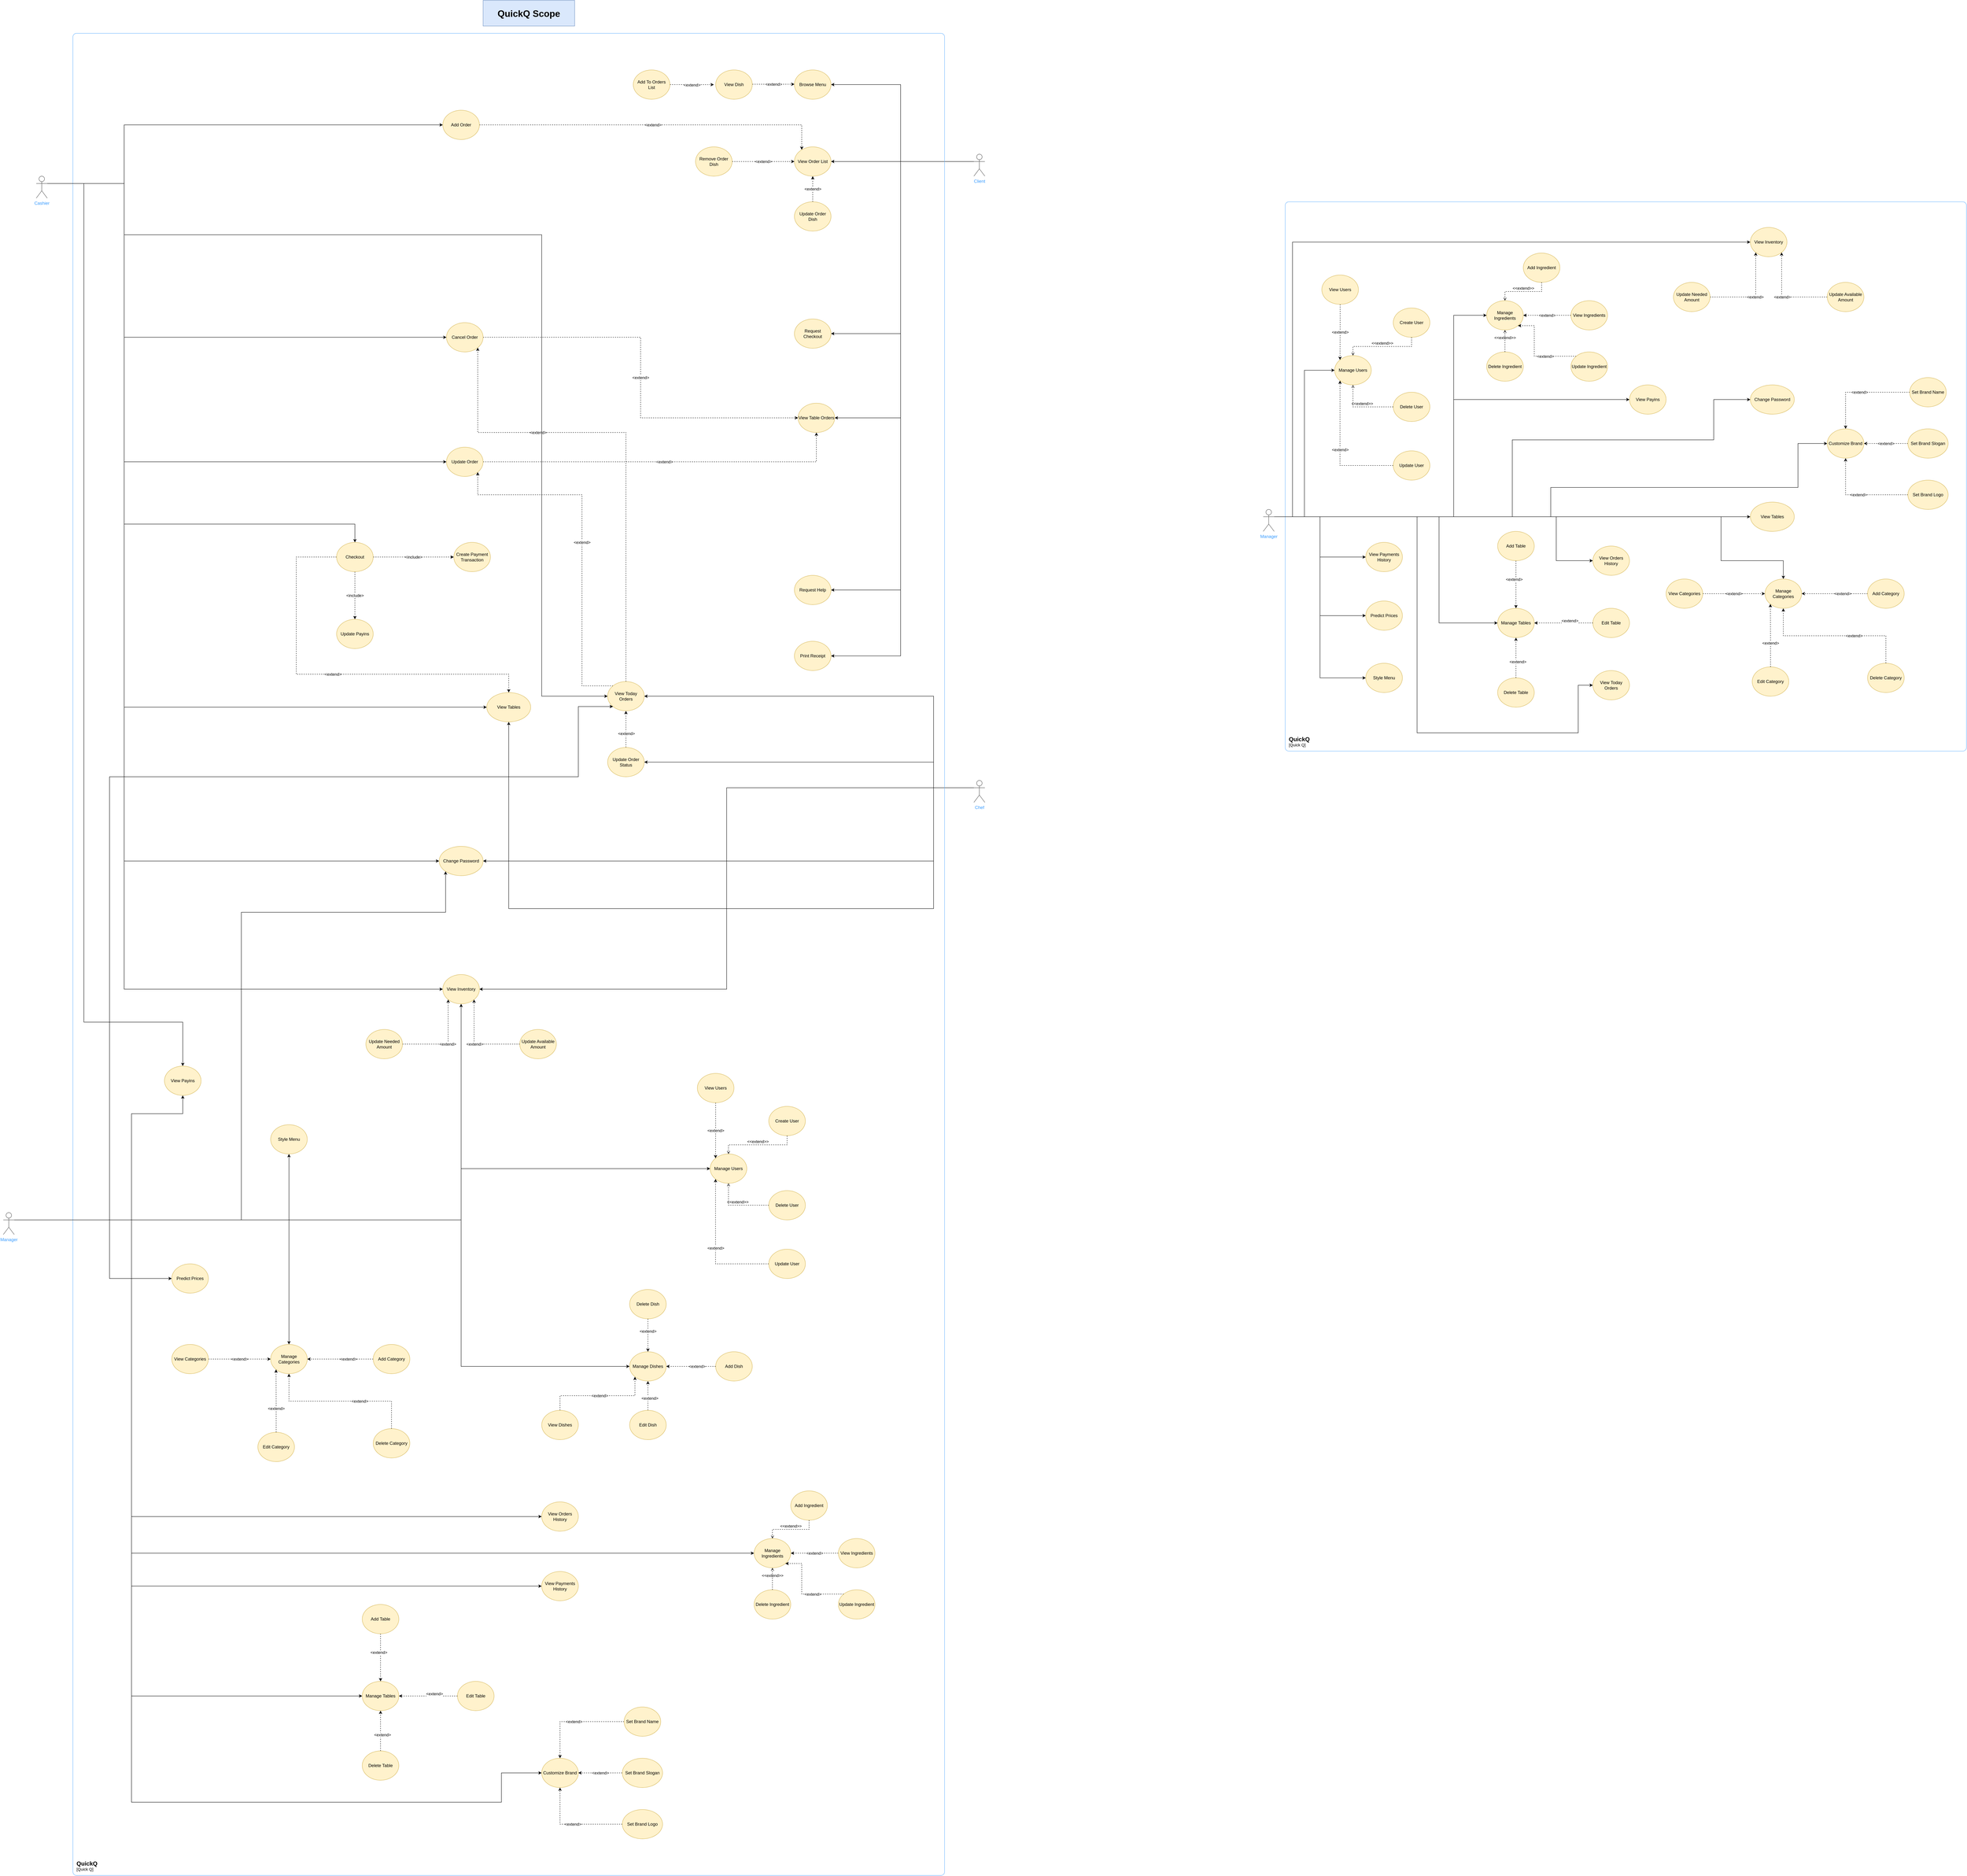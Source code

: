<mxfile version="20.3.0" type="device"><diagram id="GGlXdn64GFRb3IZstyNL" name="Page-1"><mxGraphModel dx="5002" dy="4764" grid="1" gridSize="10" guides="1" tooltips="1" connect="1" arrows="1" fold="1" page="1" pageScale="1" pageWidth="850" pageHeight="1100" math="0" shadow="0"><root><mxCell id="0"/><mxCell id="1" parent="0"/><mxCell id="7p4SCDjq-cVQXdKuNtYs-56" style="edgeStyle=orthogonalEdgeStyle;rounded=0;orthogonalLoop=1;jettySize=auto;html=1;exitX=0;exitY=0.333;exitDx=0;exitDy=0;exitPerimeter=0;entryX=1;entryY=0.5;entryDx=0;entryDy=0;strokeWidth=1;" parent="1" source="7p4SCDjq-cVQXdKuNtYs-45" target="izGLy0CoWOvhGBKB7Qqg-22" edge="1"><mxGeometry relative="1" as="geometry"><mxPoint x="1710.0" y="10" as="targetPoint"/><Array as="points"><mxPoint x="1880" y="200"/><mxPoint x="1880" y="-50"/><mxPoint x="1090" y="-50"/></Array></mxGeometry></mxCell><mxCell id="GDFzOrBfLpvwUEn2oMCo-2" style="edgeStyle=orthogonalEdgeStyle;rounded=0;orthogonalLoop=1;jettySize=auto;html=1;exitX=0;exitY=0.333;exitDx=0;exitDy=0;exitPerimeter=0;entryX=0.5;entryY=1;entryDx=0;entryDy=0;" parent="1" source="7p4SCDjq-cVQXdKuNtYs-45" target="GDFzOrBfLpvwUEn2oMCo-1" edge="1"><mxGeometry relative="1" as="geometry"><Array as="points"><mxPoint x="1880" y="200"/><mxPoint x="1880" y="530"/><mxPoint x="720" y="530"/></Array></mxGeometry></mxCell><mxCell id="izGLy0CoWOvhGBKB7Qqg-24" style="edgeStyle=orthogonalEdgeStyle;rounded=0;orthogonalLoop=1;jettySize=auto;html=1;exitX=0;exitY=0.333;exitDx=0;exitDy=0;exitPerimeter=0;entryX=1;entryY=0.5;entryDx=0;entryDy=0;" parent="1" source="7p4SCDjq-cVQXdKuNtYs-45" target="7p4SCDjq-cVQXdKuNtYs-57" edge="1"><mxGeometry relative="1" as="geometry"><Array as="points"><mxPoint x="1880" y="200"/><mxPoint x="1880" y="130"/></Array></mxGeometry></mxCell><mxCell id="izGLy0CoWOvhGBKB7Qqg-236" style="edgeStyle=orthogonalEdgeStyle;rounded=0;orthogonalLoop=1;jettySize=auto;html=1;exitX=0;exitY=0.333;exitDx=0;exitDy=0;exitPerimeter=0;entryX=1;entryY=0.5;entryDx=0;entryDy=0;" parent="1" source="7p4SCDjq-cVQXdKuNtYs-45" target="VzyZB82MW0W1--L44rpn-1" edge="1"><mxGeometry relative="1" as="geometry"><Array as="points"><mxPoint x="1880" y="200"/><mxPoint x="1880" y="400"/></Array></mxGeometry></mxCell><mxCell id="izGLy0CoWOvhGBKB7Qqg-239" style="edgeStyle=orthogonalEdgeStyle;rounded=0;orthogonalLoop=1;jettySize=auto;html=1;exitX=0;exitY=0.333;exitDx=0;exitDy=0;exitPerimeter=0;entryX=1;entryY=0.5;entryDx=0;entryDy=0;" parent="1" source="7p4SCDjq-cVQXdKuNtYs-45" target="7p4SCDjq-cVQXdKuNtYs-60" edge="1"><mxGeometry relative="1" as="geometry"/></mxCell><mxCell id="7p4SCDjq-cVQXdKuNtYs-45" value="Chef" style="shape=umlActor;verticalLabelPosition=bottom;verticalAlign=top;html=1;outlineConnect=0;fontColor=#3399FF;strokeColor=#4D4D4D;" parent="1" vertex="1"><mxGeometry x="1990" y="180" width="30" height="60" as="geometry"/></mxCell><mxCell id="7p4SCDjq-cVQXdKuNtYs-58" style="edgeStyle=orthogonalEdgeStyle;rounded=0;orthogonalLoop=1;jettySize=auto;html=1;exitX=0.5;exitY=0;exitDx=0;exitDy=0;strokeWidth=1;dashed=1;" parent="1" source="7p4SCDjq-cVQXdKuNtYs-57" edge="1"><mxGeometry relative="1" as="geometry"><mxPoint x="1040" y="-10" as="targetPoint"/></mxGeometry></mxCell><mxCell id="7p4SCDjq-cVQXdKuNtYs-59" value="&amp;lt;extend&amp;gt;" style="edgeLabel;html=1;align=center;verticalAlign=middle;resizable=0;points=[];" parent="7p4SCDjq-cVQXdKuNtYs-58" vertex="1" connectable="0"><mxGeometry x="-0.235" y="-1" relative="1" as="geometry"><mxPoint as="offset"/></mxGeometry></mxCell><mxCell id="7p4SCDjq-cVQXdKuNtYs-57" value="Update Order Status" style="ellipse;whiteSpace=wrap;html=1;fillColor=#fff2cc;strokeColor=#d6b656;fontColor=#000000;" parent="1" vertex="1"><mxGeometry x="990" y="90" width="100" height="80" as="geometry"/></mxCell><mxCell id="7p4SCDjq-cVQXdKuNtYs-60" value="View Inventory" style="ellipse;whiteSpace=wrap;html=1;fillColor=#fff2cc;strokeColor=#d6b656;fontColor=#000000;" parent="1" vertex="1"><mxGeometry x="540" y="710" width="100" height="80" as="geometry"/></mxCell><mxCell id="izGLy0CoWOvhGBKB7Qqg-241" value="&amp;lt;extend&amp;gt;" style="edgeStyle=orthogonalEdgeStyle;rounded=0;orthogonalLoop=1;jettySize=auto;html=1;exitX=0;exitY=0.5;exitDx=0;exitDy=0;entryX=1;entryY=1;entryDx=0;entryDy=0;dashed=1;" parent="1" source="7p4SCDjq-cVQXdKuNtYs-62" target="7p4SCDjq-cVQXdKuNtYs-60" edge="1"><mxGeometry relative="1" as="geometry"/></mxCell><mxCell id="7p4SCDjq-cVQXdKuNtYs-62" value="Update Available Amount" style="ellipse;whiteSpace=wrap;html=1;fillColor=#fff2cc;strokeColor=#d6b656;fontColor=#000000;" parent="1" vertex="1"><mxGeometry x="750" y="860" width="100" height="80" as="geometry"/></mxCell><mxCell id="7p4SCDjq-cVQXdKuNtYs-75" style="edgeStyle=orthogonalEdgeStyle;rounded=0;orthogonalLoop=1;jettySize=auto;html=1;exitX=0;exitY=0.333;exitDx=0;exitDy=0;exitPerimeter=0;entryX=1;entryY=0.5;entryDx=0;entryDy=0;strokeWidth=1;" parent="1" source="7p4SCDjq-cVQXdKuNtYs-77" target="7p4SCDjq-cVQXdKuNtYs-78" edge="1"><mxGeometry relative="1" as="geometry"><Array as="points"><mxPoint x="1790" y="-1510"/><mxPoint x="1790" y="-1720"/></Array></mxGeometry></mxCell><mxCell id="7p4SCDjq-cVQXdKuNtYs-98" style="edgeStyle=orthogonalEdgeStyle;rounded=0;orthogonalLoop=1;jettySize=auto;html=1;exitX=0;exitY=0.333;exitDx=0;exitDy=0;exitPerimeter=0;strokeWidth=1;" parent="1" source="7p4SCDjq-cVQXdKuNtYs-77" target="7p4SCDjq-cVQXdKuNtYs-97" edge="1"><mxGeometry relative="1" as="geometry"/></mxCell><mxCell id="7p4SCDjq-cVQXdKuNtYs-103" style="edgeStyle=orthogonalEdgeStyle;rounded=0;orthogonalLoop=1;jettySize=auto;html=1;exitX=0;exitY=0.333;exitDx=0;exitDy=0;exitPerimeter=0;strokeWidth=1;" parent="1" source="7p4SCDjq-cVQXdKuNtYs-77" edge="1"><mxGeometry relative="1" as="geometry"><mxPoint x="1600" y="-1040" as="targetPoint"/><Array as="points"><mxPoint x="1790" y="-1510"/><mxPoint x="1790" y="-1040"/><mxPoint x="1600" y="-1040"/></Array></mxGeometry></mxCell><mxCell id="cyq8-XPyF3A_2p8lP5Kh-5" style="edgeStyle=orthogonalEdgeStyle;rounded=0;orthogonalLoop=1;jettySize=auto;html=1;exitX=0;exitY=0.333;exitDx=0;exitDy=0;exitPerimeter=0;entryX=1;entryY=0.5;entryDx=0;entryDy=0;" parent="1" source="7p4SCDjq-cVQXdKuNtYs-77" target="cyq8-XPyF3A_2p8lP5Kh-4" edge="1"><mxGeometry relative="1" as="geometry"><Array as="points"><mxPoint x="1790" y="-1510"/><mxPoint x="1790" y="-810"/></Array></mxGeometry></mxCell><mxCell id="izGLy0CoWOvhGBKB7Qqg-15" style="edgeStyle=orthogonalEdgeStyle;rounded=0;orthogonalLoop=1;jettySize=auto;html=1;exitX=0;exitY=0.333;exitDx=0;exitDy=0;exitPerimeter=0;entryX=1;entryY=0.5;entryDx=0;entryDy=0;" parent="1" source="7p4SCDjq-cVQXdKuNtYs-77" target="izGLy0CoWOvhGBKB7Qqg-14" edge="1"><mxGeometry relative="1" as="geometry"><Array as="points"><mxPoint x="1790" y="-1510"/><mxPoint x="1790" y="-340"/></Array></mxGeometry></mxCell><mxCell id="izGLy0CoWOvhGBKB7Qqg-16" style="edgeStyle=orthogonalEdgeStyle;rounded=0;orthogonalLoop=1;jettySize=auto;html=1;exitX=0;exitY=0.333;exitDx=0;exitDy=0;exitPerimeter=0;entryX=1;entryY=0.5;entryDx=0;entryDy=0;" parent="1" source="7p4SCDjq-cVQXdKuNtYs-77" target="7p4SCDjq-cVQXdKuNtYs-111" edge="1"><mxGeometry relative="1" as="geometry"><Array as="points"><mxPoint x="1790" y="-1510"/><mxPoint x="1790" y="-160"/></Array></mxGeometry></mxCell><mxCell id="7p4SCDjq-cVQXdKuNtYs-77" value="Client" style="shape=umlActor;verticalLabelPosition=bottom;verticalAlign=top;html=1;outlineConnect=0;fontColor=#3399FF;strokeColor=#4D4D4D;" parent="1" vertex="1"><mxGeometry x="1990" y="-1530" width="30" height="60" as="geometry"/></mxCell><mxCell id="7p4SCDjq-cVQXdKuNtYs-78" value="Browse Menu" style="ellipse;whiteSpace=wrap;html=1;fillColor=#fff2cc;strokeColor=#d6b656;fontColor=#000000;" parent="1" vertex="1"><mxGeometry x="1500" y="-1760" width="100" height="80" as="geometry"/></mxCell><mxCell id="7p4SCDjq-cVQXdKuNtYs-89" value="&amp;lt;extend&amp;gt;" style="edgeStyle=orthogonalEdgeStyle;rounded=0;orthogonalLoop=1;jettySize=auto;html=1;exitX=1;exitY=0.5;exitDx=0;exitDy=0;dashed=1;strokeWidth=1;" parent="1" edge="1"><mxGeometry relative="1" as="geometry"><mxPoint x="1385.0" y="-1721" as="sourcePoint"/><mxPoint x="1500" y="-1721" as="targetPoint"/></mxGeometry></mxCell><mxCell id="7p4SCDjq-cVQXdKuNtYs-88" value="View Dish" style="ellipse;whiteSpace=wrap;html=1;fillColor=#fff2cc;strokeColor=#d6b656;fontColor=#000000;" parent="1" vertex="1"><mxGeometry x="1285" y="-1760" width="100" height="80" as="geometry"/></mxCell><mxCell id="7p4SCDjq-cVQXdKuNtYs-93" value="&amp;lt;extend&amp;gt;" style="edgeStyle=orthogonalEdgeStyle;rounded=0;orthogonalLoop=1;jettySize=auto;html=1;exitX=1;exitY=0.5;exitDx=0;exitDy=0;dashed=1;strokeWidth=1;" parent="1" source="7p4SCDjq-cVQXdKuNtYs-90" edge="1"><mxGeometry relative="1" as="geometry"><mxPoint x="1280" y="-1719.857" as="targetPoint"/></mxGeometry></mxCell><mxCell id="7p4SCDjq-cVQXdKuNtYs-90" value="Add To Orders List" style="ellipse;whiteSpace=wrap;html=1;fillColor=#fff2cc;strokeColor=#d6b656;fontColor=#000000;" parent="1" vertex="1"><mxGeometry x="1060" y="-1760" width="100" height="80" as="geometry"/></mxCell><mxCell id="7p4SCDjq-cVQXdKuNtYs-99" value="&amp;lt;extend&amp;gt;" style="edgeStyle=orthogonalEdgeStyle;rounded=0;orthogonalLoop=1;jettySize=auto;html=1;strokeWidth=1;dashed=1;" parent="1" source="7p4SCDjq-cVQXdKuNtYs-96" target="7p4SCDjq-cVQXdKuNtYs-97" edge="1"><mxGeometry relative="1" as="geometry"><Array as="points"><mxPoint x="1520" y="-1610"/></Array></mxGeometry></mxCell><mxCell id="7p4SCDjq-cVQXdKuNtYs-96" value="Add Order" style="ellipse;whiteSpace=wrap;html=1;fillColor=#fff2cc;strokeColor=#d6b656;fontColor=#000000;" parent="1" vertex="1"><mxGeometry x="540" y="-1650" width="100" height="80" as="geometry"/></mxCell><mxCell id="7p4SCDjq-cVQXdKuNtYs-97" value="View Order List" style="ellipse;whiteSpace=wrap;html=1;fillColor=#fff2cc;strokeColor=#d6b656;fontColor=#000000;" parent="1" vertex="1"><mxGeometry x="1500" y="-1550" width="100" height="80" as="geometry"/></mxCell><mxCell id="7p4SCDjq-cVQXdKuNtYs-101" value="&amp;lt;extend&amp;gt;" style="edgeStyle=orthogonalEdgeStyle;rounded=0;orthogonalLoop=1;jettySize=auto;html=1;exitX=0.5;exitY=0;exitDx=0;exitDy=0;dashed=1;strokeWidth=1;" parent="1" source="7p4SCDjq-cVQXdKuNtYs-100" target="7p4SCDjq-cVQXdKuNtYs-97" edge="1"><mxGeometry relative="1" as="geometry"/></mxCell><mxCell id="7p4SCDjq-cVQXdKuNtYs-100" value="Update Order Dish" style="ellipse;whiteSpace=wrap;html=1;fillColor=#fff2cc;strokeColor=#d6b656;fontColor=#000000;" parent="1" vertex="1"><mxGeometry x="1500" y="-1400" width="100" height="80" as="geometry"/></mxCell><mxCell id="7p4SCDjq-cVQXdKuNtYs-102" value="Request Checkout" style="ellipse;whiteSpace=wrap;html=1;fillColor=#fff2cc;strokeColor=#d6b656;fontColor=#000000;" parent="1" vertex="1"><mxGeometry x="1500" y="-1080" width="100" height="80" as="geometry"/></mxCell><mxCell id="7p4SCDjq-cVQXdKuNtYs-111" value="Print Receipt" style="ellipse;whiteSpace=wrap;html=1;fillColor=#fff2cc;strokeColor=#d6b656;fontColor=#000000;" parent="1" vertex="1"><mxGeometry x="1500" y="-200" width="100" height="80" as="geometry"/></mxCell><mxCell id="izGLy0CoWOvhGBKB7Qqg-243" value="&amp;lt;extend&amp;gt;" style="edgeStyle=orthogonalEdgeStyle;rounded=0;orthogonalLoop=1;jettySize=auto;html=1;exitX=1;exitY=0.5;exitDx=0;exitDy=0;entryX=0;entryY=1;entryDx=0;entryDy=0;dashed=1;" parent="1" source="tBQEX22khEbL9KaQc_lx-9" target="7p4SCDjq-cVQXdKuNtYs-60" edge="1"><mxGeometry relative="1" as="geometry"/></mxCell><mxCell id="tBQEX22khEbL9KaQc_lx-9" value="Update Needed Amount" style="ellipse;whiteSpace=wrap;html=1;fillColor=#fff2cc;strokeColor=#d6b656;fontColor=#000000;" parent="1" vertex="1"><mxGeometry x="330" y="860" width="100" height="80" as="geometry"/></mxCell><object placeholders="1" c4Name="QuickQ" c4Type="SystemScopeBoundary" c4Application="Quick Q" label="&lt;font style=&quot;font-size: 16px&quot;&gt;&lt;b&gt;&lt;div style=&quot;text-align: left&quot;&gt;%c4Name%&lt;/div&gt;&lt;/b&gt;&lt;/font&gt;&lt;div style=&quot;text-align: left&quot;&gt;[%c4Application%]&lt;/div&gt;" id="WwLU_MZluaqTvrNwPhHL-1"><mxCell style="rounded=1;fontSize=11;whiteSpace=wrap;html=1;arcSize=20;fillColor=none;strokeColor=#66B2FF;labelBackgroundColor=none;align=left;verticalAlign=bottom;labelBorderColor=none;spacingTop=0;spacing=10;metaEdit=1;rotatable=0;perimeter=rectanglePerimeter;noLabel=0;labelPadding=0;allowArrows=0;connectable=0;expand=0;recursiveResize=0;editable=1;pointerEvents=0;absoluteArcSize=1;points=[[0.25,0,0],[0.5,0,0],[0.75,0,0],[1,0.25,0],[1,0.5,0],[1,0.75,0],[0.75,1,0],[0.5,1,0],[0.25,1,0],[0,0.75,0],[0,0.5,0],[0,0.25,0]];" parent="1" vertex="1"><mxGeometry x="-470" y="-1860" width="2380" height="5030" as="geometry"/></mxCell></object><mxCell id="cyq8-XPyF3A_2p8lP5Kh-4" value="View Table Orders" style="ellipse;whiteSpace=wrap;html=1;fillColor=#fff2cc;strokeColor=#d6b656;fontColor=#000000;" parent="1" vertex="1"><mxGeometry x="1510" y="-850" width="100" height="80" as="geometry"/></mxCell><mxCell id="NLeHIVnF31F9goJG8ct--7" value="&amp;lt;extend&amp;gt;" style="edgeStyle=orthogonalEdgeStyle;rounded=0;orthogonalLoop=1;jettySize=auto;html=1;exitX=1;exitY=0.5;exitDx=0;exitDy=0;entryX=0.5;entryY=1;entryDx=0;entryDy=0;dashed=1;" parent="1" source="cyq8-XPyF3A_2p8lP5Kh-6" target="cyq8-XPyF3A_2p8lP5Kh-4" edge="1"><mxGeometry relative="1" as="geometry"/></mxCell><mxCell id="cyq8-XPyF3A_2p8lP5Kh-6" value="Update Order" style="ellipse;whiteSpace=wrap;html=1;fillColor=#fff2cc;strokeColor=#d6b656;fontColor=#000000;" parent="1" vertex="1"><mxGeometry x="550" y="-730" width="100" height="80" as="geometry"/></mxCell><mxCell id="NLeHIVnF31F9goJG8ct--1" value="&amp;lt;extend&amp;gt;" style="edgeStyle=orthogonalEdgeStyle;rounded=0;orthogonalLoop=1;jettySize=auto;html=1;exitX=1;exitY=0.5;exitDx=0;exitDy=0;dashed=1;" parent="1" source="cyq8-XPyF3A_2p8lP5Kh-7" target="7p4SCDjq-cVQXdKuNtYs-97" edge="1"><mxGeometry relative="1" as="geometry"/></mxCell><mxCell id="cyq8-XPyF3A_2p8lP5Kh-7" value="Remove Order Dish" style="ellipse;whiteSpace=wrap;html=1;fillColor=#fff2cc;strokeColor=#d6b656;fontColor=#000000;" parent="1" vertex="1"><mxGeometry x="1230" y="-1550" width="100" height="80" as="geometry"/></mxCell><mxCell id="cyq8-XPyF3A_2p8lP5Kh-11" value="&amp;lt;extend&amp;gt;" style="edgeStyle=orthogonalEdgeStyle;rounded=0;orthogonalLoop=1;jettySize=auto;html=1;entryX=0;entryY=0.5;entryDx=0;entryDy=0;dashed=1;strokeWidth=1;startArrow=none;" parent="1" source="cyq8-XPyF3A_2p8lP5Kh-9" target="cyq8-XPyF3A_2p8lP5Kh-4" edge="1"><mxGeometry relative="1" as="geometry"><mxPoint x="1360" y="-680" as="sourcePoint"/><mxPoint x="1340" y="-860" as="targetPoint"/></mxGeometry></mxCell><mxCell id="VzyZB82MW0W1--L44rpn-1" value="Change Password" style="ellipse;whiteSpace=wrap;html=1;fillColor=#fff2cc;strokeColor=#d6b656;fontColor=#000000;" parent="1" vertex="1"><mxGeometry x="530" y="360" width="120" height="80" as="geometry"/></mxCell><mxCell id="GDFzOrBfLpvwUEn2oMCo-1" value="View Tables" style="ellipse;whiteSpace=wrap;html=1;fillColor=#fff2cc;strokeColor=#d6b656;fontColor=#000000;" parent="1" vertex="1"><mxGeometry x="660" y="-60" width="120" height="80" as="geometry"/></mxCell><mxCell id="izGLy0CoWOvhGBKB7Qqg-14" value="Request Help" style="ellipse;whiteSpace=wrap;html=1;fillColor=#fff2cc;strokeColor=#d6b656;fontColor=#000000;" parent="1" vertex="1"><mxGeometry x="1500" y="-380" width="100" height="80" as="geometry"/></mxCell><mxCell id="cyq8-XPyF3A_2p8lP5Kh-9" value="Cancel Order" style="ellipse;whiteSpace=wrap;html=1;fillColor=#fff2cc;strokeColor=#d6b656;fontColor=#000000;" parent="1" vertex="1"><mxGeometry x="550" y="-1070" width="100" height="80" as="geometry"/></mxCell><mxCell id="izGLy0CoWOvhGBKB7Qqg-252" value="&amp;lt;extend&amp;gt;" style="edgeStyle=orthogonalEdgeStyle;rounded=0;orthogonalLoop=1;jettySize=auto;html=1;exitX=0;exitY=0;exitDx=0;exitDy=0;entryX=1;entryY=1;entryDx=0;entryDy=0;dashed=1;" parent="1" source="izGLy0CoWOvhGBKB7Qqg-22" target="cyq8-XPyF3A_2p8lP5Kh-6" edge="1"><mxGeometry relative="1" as="geometry"><Array as="points"><mxPoint x="920" y="-78"/><mxPoint x="920" y="-600"/><mxPoint x="635" y="-600"/></Array></mxGeometry></mxCell><mxCell id="izGLy0CoWOvhGBKB7Qqg-254" value="&amp;lt;extend&amp;gt;" style="edgeStyle=orthogonalEdgeStyle;rounded=0;orthogonalLoop=1;jettySize=auto;html=1;exitX=0.5;exitY=0;exitDx=0;exitDy=0;entryX=1;entryY=1;entryDx=0;entryDy=0;dashed=1;" parent="1" source="izGLy0CoWOvhGBKB7Qqg-22" target="cyq8-XPyF3A_2p8lP5Kh-9" edge="1"><mxGeometry x="0.398" relative="1" as="geometry"><Array as="points"><mxPoint x="1040" y="-770"/><mxPoint x="635" y="-770"/></Array><mxPoint as="offset"/></mxGeometry></mxCell><mxCell id="izGLy0CoWOvhGBKB7Qqg-22" value="View Today Orders" style="ellipse;whiteSpace=wrap;html=1;fillColor=#fff2cc;strokeColor=#d6b656;fontColor=#000000;" parent="1" vertex="1"><mxGeometry x="990" y="-90" width="100" height="80" as="geometry"/></mxCell><mxCell id="izGLy0CoWOvhGBKB7Qqg-214" style="edgeStyle=orthogonalEdgeStyle;rounded=0;orthogonalLoop=1;jettySize=auto;html=1;exitX=1;exitY=0.333;exitDx=0;exitDy=0;exitPerimeter=0;entryX=0;entryY=0.5;entryDx=0;entryDy=0;" parent="1" source="izGLy0CoWOvhGBKB7Qqg-212" target="7p4SCDjq-cVQXdKuNtYs-96" edge="1"><mxGeometry relative="1" as="geometry"><Array as="points"><mxPoint x="-330" y="-1450"/><mxPoint x="-330" y="-1610"/></Array></mxGeometry></mxCell><mxCell id="izGLy0CoWOvhGBKB7Qqg-220" style="edgeStyle=orthogonalEdgeStyle;rounded=0;orthogonalLoop=1;jettySize=auto;html=1;exitX=1;exitY=0.333;exitDx=0;exitDy=0;exitPerimeter=0;entryX=0;entryY=0.5;entryDx=0;entryDy=0;" parent="1" source="izGLy0CoWOvhGBKB7Qqg-212" target="cyq8-XPyF3A_2p8lP5Kh-9" edge="1"><mxGeometry relative="1" as="geometry"><mxPoint x="-130" y="-1030" as="targetPoint"/><Array as="points"><mxPoint x="-330" y="-1450"/><mxPoint x="-330" y="-1030"/></Array></mxGeometry></mxCell><mxCell id="izGLy0CoWOvhGBKB7Qqg-235" style="edgeStyle=orthogonalEdgeStyle;rounded=0;orthogonalLoop=1;jettySize=auto;html=1;exitX=1;exitY=0.333;exitDx=0;exitDy=0;exitPerimeter=0;entryX=0;entryY=0.5;entryDx=0;entryDy=0;" parent="1" source="izGLy0CoWOvhGBKB7Qqg-212" target="VzyZB82MW0W1--L44rpn-1" edge="1"><mxGeometry relative="1" as="geometry"><Array as="points"><mxPoint x="-330" y="-1450"/><mxPoint x="-330" y="400"/></Array></mxGeometry></mxCell><mxCell id="izGLy0CoWOvhGBKB7Qqg-237" style="edgeStyle=orthogonalEdgeStyle;rounded=0;orthogonalLoop=1;jettySize=auto;html=1;exitX=1;exitY=0.333;exitDx=0;exitDy=0;exitPerimeter=0;entryX=0.5;entryY=0;entryDx=0;entryDy=0;" parent="1" source="izGLy0CoWOvhGBKB7Qqg-212" target="izGLy0CoWOvhGBKB7Qqg-229" edge="1"><mxGeometry relative="1" as="geometry"><Array as="points"><mxPoint x="-330" y="-1450"/><mxPoint x="-330" y="-520"/><mxPoint x="300" y="-520"/></Array></mxGeometry></mxCell><mxCell id="izGLy0CoWOvhGBKB7Qqg-238" style="edgeStyle=orthogonalEdgeStyle;rounded=0;orthogonalLoop=1;jettySize=auto;html=1;exitX=1;exitY=0.333;exitDx=0;exitDy=0;exitPerimeter=0;entryX=0;entryY=0.5;entryDx=0;entryDy=0;" parent="1" source="izGLy0CoWOvhGBKB7Qqg-212" target="GDFzOrBfLpvwUEn2oMCo-1" edge="1"><mxGeometry relative="1" as="geometry"><Array as="points"><mxPoint x="-330" y="-1450"/><mxPoint x="-330" y="-20"/></Array></mxGeometry></mxCell><mxCell id="izGLy0CoWOvhGBKB7Qqg-246" style="edgeStyle=orthogonalEdgeStyle;rounded=0;orthogonalLoop=1;jettySize=auto;html=1;exitX=1;exitY=0.333;exitDx=0;exitDy=0;exitPerimeter=0;entryX=0;entryY=0.5;entryDx=0;entryDy=0;" parent="1" source="izGLy0CoWOvhGBKB7Qqg-212" target="7p4SCDjq-cVQXdKuNtYs-60" edge="1"><mxGeometry relative="1" as="geometry"><Array as="points"><mxPoint x="-330" y="-1450"/><mxPoint x="-330" y="750"/></Array></mxGeometry></mxCell><mxCell id="izGLy0CoWOvhGBKB7Qqg-253" style="edgeStyle=orthogonalEdgeStyle;rounded=0;orthogonalLoop=1;jettySize=auto;html=1;exitX=1;exitY=0.333;exitDx=0;exitDy=0;exitPerimeter=0;entryX=0;entryY=0.5;entryDx=0;entryDy=0;" parent="1" source="izGLy0CoWOvhGBKB7Qqg-212" target="cyq8-XPyF3A_2p8lP5Kh-6" edge="1"><mxGeometry relative="1" as="geometry"><Array as="points"><mxPoint x="-330" y="-1450"/><mxPoint x="-330" y="-690"/></Array></mxGeometry></mxCell><mxCell id="izGLy0CoWOvhGBKB7Qqg-255" style="edgeStyle=orthogonalEdgeStyle;rounded=0;orthogonalLoop=1;jettySize=auto;html=1;exitX=1;exitY=0.333;exitDx=0;exitDy=0;exitPerimeter=0;entryX=0;entryY=0.5;entryDx=0;entryDy=0;" parent="1" source="izGLy0CoWOvhGBKB7Qqg-212" target="izGLy0CoWOvhGBKB7Qqg-22" edge="1"><mxGeometry relative="1" as="geometry"><Array as="points"><mxPoint x="-330" y="-1450"/><mxPoint x="-330" y="-1310"/><mxPoint x="810" y="-1310"/><mxPoint x="810" y="-50"/></Array></mxGeometry></mxCell><mxCell id="3nJr2GiOk913eAPJLAEx-60" style="edgeStyle=orthogonalEdgeStyle;rounded=0;orthogonalLoop=1;jettySize=auto;html=1;exitX=1;exitY=0.333;exitDx=0;exitDy=0;exitPerimeter=0;" parent="1" source="izGLy0CoWOvhGBKB7Qqg-212" target="3nJr2GiOk913eAPJLAEx-58" edge="1"><mxGeometry relative="1" as="geometry"><Array as="points"><mxPoint x="-440" y="-1450"/><mxPoint x="-440" y="840"/><mxPoint x="-170" y="840"/></Array></mxGeometry></mxCell><mxCell id="izGLy0CoWOvhGBKB7Qqg-212" value="Cashier" style="shape=umlActor;verticalLabelPosition=bottom;verticalAlign=top;html=1;outlineConnect=0;fontColor=#3399FF;strokeColor=#4D4D4D;" parent="1" vertex="1"><mxGeometry x="-570" y="-1470" width="30" height="60" as="geometry"/></mxCell><mxCell id="izGLy0CoWOvhGBKB7Qqg-230" value="&amp;lt;extend&amp;gt;" style="edgeStyle=orthogonalEdgeStyle;rounded=0;orthogonalLoop=1;jettySize=auto;html=1;exitX=0;exitY=0.5;exitDx=0;exitDy=0;entryX=0.5;entryY=0;entryDx=0;entryDy=0;dashed=1;" parent="1" source="izGLy0CoWOvhGBKB7Qqg-229" target="GDFzOrBfLpvwUEn2oMCo-1" edge="1"><mxGeometry relative="1" as="geometry"><mxPoint x="20" y="-430" as="targetPoint"/><Array as="points"><mxPoint x="140" y="-430"/><mxPoint x="140" y="-110"/><mxPoint x="720" y="-110"/></Array></mxGeometry></mxCell><mxCell id="izGLy0CoWOvhGBKB7Qqg-233" value="&amp;lt;include&amp;gt;" style="edgeStyle=orthogonalEdgeStyle;rounded=0;orthogonalLoop=1;jettySize=auto;html=1;exitX=1;exitY=0.5;exitDx=0;exitDy=0;entryX=0;entryY=0.5;entryDx=0;entryDy=0;dashed=1;" parent="1" source="izGLy0CoWOvhGBKB7Qqg-229" target="izGLy0CoWOvhGBKB7Qqg-232" edge="1"><mxGeometry relative="1" as="geometry"/></mxCell><mxCell id="izGLy0CoWOvhGBKB7Qqg-234" value="&amp;lt;include&amp;gt;" style="edgeStyle=orthogonalEdgeStyle;rounded=0;orthogonalLoop=1;jettySize=auto;html=1;exitX=0.5;exitY=1;exitDx=0;exitDy=0;entryX=0.5;entryY=0;entryDx=0;entryDy=0;dashed=1;" parent="1" source="izGLy0CoWOvhGBKB7Qqg-229" target="izGLy0CoWOvhGBKB7Qqg-231" edge="1"><mxGeometry relative="1" as="geometry"/></mxCell><mxCell id="izGLy0CoWOvhGBKB7Qqg-229" value="Checkout" style="ellipse;whiteSpace=wrap;html=1;fillColor=#fff2cc;strokeColor=#d6b656;fontColor=#000000;" parent="1" vertex="1"><mxGeometry x="250" y="-470" width="100" height="80" as="geometry"/></mxCell><mxCell id="izGLy0CoWOvhGBKB7Qqg-231" value="Update Payins" style="ellipse;whiteSpace=wrap;html=1;fillColor=#fff2cc;strokeColor=#d6b656;fontColor=#000000;" parent="1" vertex="1"><mxGeometry x="250" y="-260" width="100" height="80" as="geometry"/></mxCell><mxCell id="izGLy0CoWOvhGBKB7Qqg-232" value="Create Payment Transaction" style="ellipse;whiteSpace=wrap;html=1;fillColor=#fff2cc;strokeColor=#d6b656;fontColor=#000000;" parent="1" vertex="1"><mxGeometry x="570" y="-470" width="100" height="80" as="geometry"/></mxCell><mxCell id="izGLy0CoWOvhGBKB7Qqg-249" style="edgeStyle=orthogonalEdgeStyle;rounded=0;orthogonalLoop=1;jettySize=auto;html=1;exitX=1;exitY=0.333;exitDx=0;exitDy=0;exitPerimeter=0;entryX=0.5;entryY=1;entryDx=0;entryDy=0;" parent="1" source="izGLy0CoWOvhGBKB7Qqg-247" target="7p4SCDjq-cVQXdKuNtYs-60" edge="1"><mxGeometry relative="1" as="geometry"/></mxCell><mxCell id="3nJr2GiOk913eAPJLAEx-11" style="edgeStyle=orthogonalEdgeStyle;rounded=0;orthogonalLoop=1;jettySize=auto;html=1;exitX=1;exitY=0.333;exitDx=0;exitDy=0;exitPerimeter=0;entryX=0.5;entryY=0;entryDx=0;entryDy=0;" parent="1" source="izGLy0CoWOvhGBKB7Qqg-247" target="3nJr2GiOk913eAPJLAEx-1" edge="1"><mxGeometry relative="1" as="geometry"/></mxCell><mxCell id="3nJr2GiOk913eAPJLAEx-35" style="edgeStyle=orthogonalEdgeStyle;rounded=0;orthogonalLoop=1;jettySize=auto;html=1;exitX=1;exitY=0.333;exitDx=0;exitDy=0;exitPerimeter=0;entryX=0;entryY=0.5;entryDx=0;entryDy=0;" parent="1" source="izGLy0CoWOvhGBKB7Qqg-247" target="3nJr2GiOk913eAPJLAEx-25" edge="1"><mxGeometry relative="1" as="geometry"><Array as="points"><mxPoint x="590" y="1380"/><mxPoint x="590" y="1780"/></Array></mxGeometry></mxCell><mxCell id="3nJr2GiOk913eAPJLAEx-40" style="edgeStyle=orthogonalEdgeStyle;rounded=0;orthogonalLoop=1;jettySize=auto;html=1;exitX=1;exitY=0.333;exitDx=0;exitDy=0;exitPerimeter=0;entryX=0.5;entryY=1;entryDx=0;entryDy=0;" parent="1" source="izGLy0CoWOvhGBKB7Qqg-247" target="3nJr2GiOk913eAPJLAEx-39" edge="1"><mxGeometry relative="1" as="geometry"><Array as="points"><mxPoint x="120" y="1380"/></Array></mxGeometry></mxCell><mxCell id="3nJr2GiOk913eAPJLAEx-53" style="edgeStyle=orthogonalEdgeStyle;rounded=0;orthogonalLoop=1;jettySize=auto;html=1;exitX=1;exitY=0.333;exitDx=0;exitDy=0;exitPerimeter=0;entryX=0;entryY=0.5;entryDx=0;entryDy=0;" parent="1" source="izGLy0CoWOvhGBKB7Qqg-247" target="3nJr2GiOk913eAPJLAEx-41" edge="1"><mxGeometry relative="1" as="geometry"><Array as="points"><mxPoint x="590" y="1380"/><mxPoint x="590" y="1240"/></Array></mxGeometry></mxCell><mxCell id="3nJr2GiOk913eAPJLAEx-55" style="edgeStyle=orthogonalEdgeStyle;rounded=0;orthogonalLoop=1;jettySize=auto;html=1;exitX=1;exitY=0.333;exitDx=0;exitDy=0;exitPerimeter=0;entryX=0;entryY=0.5;entryDx=0;entryDy=0;" parent="1" source="izGLy0CoWOvhGBKB7Qqg-247" target="3nJr2GiOk913eAPJLAEx-54" edge="1"><mxGeometry relative="1" as="geometry"><Array as="points"><mxPoint x="-310" y="1380"/><mxPoint x="-310" y="2190"/></Array></mxGeometry></mxCell><mxCell id="3nJr2GiOk913eAPJLAEx-57" style="edgeStyle=orthogonalEdgeStyle;rounded=0;orthogonalLoop=1;jettySize=auto;html=1;exitX=1;exitY=0.333;exitDx=0;exitDy=0;exitPerimeter=0;entryX=0;entryY=0.5;entryDx=0;entryDy=0;" parent="1" source="izGLy0CoWOvhGBKB7Qqg-247" target="3nJr2GiOk913eAPJLAEx-56" edge="1"><mxGeometry relative="1" as="geometry"><Array as="points"><mxPoint x="-310" y="1380"/><mxPoint x="-310" y="2380"/></Array></mxGeometry></mxCell><mxCell id="3nJr2GiOk913eAPJLAEx-59" style="edgeStyle=orthogonalEdgeStyle;rounded=0;orthogonalLoop=1;jettySize=auto;html=1;exitX=1;exitY=0.333;exitDx=0;exitDy=0;exitPerimeter=0;entryX=0.5;entryY=1;entryDx=0;entryDy=0;" parent="1" source="izGLy0CoWOvhGBKB7Qqg-247" target="3nJr2GiOk913eAPJLAEx-58" edge="1"><mxGeometry relative="1" as="geometry"><Array as="points"><mxPoint x="-310" y="1380"/><mxPoint x="-310" y="1090"/><mxPoint x="-170" y="1090"/></Array></mxGeometry></mxCell><mxCell id="3nJr2GiOk913eAPJLAEx-70" style="edgeStyle=orthogonalEdgeStyle;rounded=0;orthogonalLoop=1;jettySize=auto;html=1;exitX=1;exitY=0.333;exitDx=0;exitDy=0;exitPerimeter=0;entryX=0;entryY=0.5;entryDx=0;entryDy=0;" parent="1" source="izGLy0CoWOvhGBKB7Qqg-247" target="3nJr2GiOk913eAPJLAEx-61" edge="1"><mxGeometry relative="1" as="geometry"><Array as="points"><mxPoint x="-310" y="1380"/><mxPoint x="-310" y="2290"/></Array></mxGeometry></mxCell><mxCell id="3nJr2GiOk913eAPJLAEx-81" style="edgeStyle=orthogonalEdgeStyle;rounded=0;orthogonalLoop=1;jettySize=auto;html=1;exitX=1;exitY=0.333;exitDx=0;exitDy=0;exitPerimeter=0;entryX=0;entryY=1;entryDx=0;entryDy=0;" parent="1" source="izGLy0CoWOvhGBKB7Qqg-247" target="izGLy0CoWOvhGBKB7Qqg-22" edge="1"><mxGeometry relative="1" as="geometry"><Array as="points"><mxPoint x="-370" y="1380"/><mxPoint x="-370" y="170"/><mxPoint x="910" y="170"/><mxPoint x="910" y="-22"/></Array></mxGeometry></mxCell><mxCell id="3nJr2GiOk913eAPJLAEx-92" style="edgeStyle=orthogonalEdgeStyle;rounded=0;orthogonalLoop=1;jettySize=auto;html=1;exitX=1;exitY=0.333;exitDx=0;exitDy=0;exitPerimeter=0;entryX=0;entryY=0.5;entryDx=0;entryDy=0;" parent="1" source="izGLy0CoWOvhGBKB7Qqg-247" target="3nJr2GiOk913eAPJLAEx-82" edge="1"><mxGeometry relative="1" as="geometry"><Array as="points"><mxPoint x="-310" y="1380"/><mxPoint x="-310" y="2680"/></Array></mxGeometry></mxCell><mxCell id="3nJr2GiOk913eAPJLAEx-94" style="edgeStyle=orthogonalEdgeStyle;rounded=0;orthogonalLoop=1;jettySize=auto;html=1;exitX=1;exitY=0.333;exitDx=0;exitDy=0;exitPerimeter=0;entryX=0;entryY=0.5;entryDx=0;entryDy=0;" parent="1" source="izGLy0CoWOvhGBKB7Qqg-247" target="3nJr2GiOk913eAPJLAEx-93" edge="1"><mxGeometry relative="1" as="geometry"><Array as="points"><mxPoint x="-370" y="1380"/><mxPoint x="-370" y="1540"/></Array></mxGeometry></mxCell><mxCell id="3nJr2GiOk913eAPJLAEx-97" style="edgeStyle=orthogonalEdgeStyle;rounded=0;orthogonalLoop=1;jettySize=auto;html=1;exitX=1;exitY=0.333;exitDx=0;exitDy=0;exitPerimeter=0;entryX=0;entryY=0.5;entryDx=0;entryDy=0;" parent="1" source="izGLy0CoWOvhGBKB7Qqg-247" target="3nJr2GiOk913eAPJLAEx-96" edge="1"><mxGeometry relative="1" as="geometry"><Array as="points"><mxPoint x="-310" y="1380"/><mxPoint x="-310" y="2970"/><mxPoint x="700" y="2970"/><mxPoint x="700" y="2890"/></Array></mxGeometry></mxCell><mxCell id="3nJr2GiOk913eAPJLAEx-104" style="edgeStyle=orthogonalEdgeStyle;rounded=0;orthogonalLoop=1;jettySize=auto;html=1;exitX=1;exitY=0.333;exitDx=0;exitDy=0;exitPerimeter=0;entryX=0;entryY=1;entryDx=0;entryDy=0;" parent="1" source="izGLy0CoWOvhGBKB7Qqg-247" target="VzyZB82MW0W1--L44rpn-1" edge="1"><mxGeometry relative="1" as="geometry"><Array as="points"><mxPoint x="-10" y="1380"/><mxPoint x="-10" y="540"/><mxPoint x="548" y="540"/></Array></mxGeometry></mxCell><mxCell id="izGLy0CoWOvhGBKB7Qqg-247" value="Manager" style="shape=umlActor;verticalLabelPosition=bottom;verticalAlign=top;html=1;outlineConnect=0;fontColor=#3399FF;strokeColor=#4D4D4D;" parent="1" vertex="1"><mxGeometry x="-660" y="1360" width="30" height="60" as="geometry"/></mxCell><mxCell id="3nJr2GiOk913eAPJLAEx-1" value="Manage Categories" style="ellipse;whiteSpace=wrap;html=1;fillColor=#fff2cc;strokeColor=#d6b656;fontColor=#000000;" parent="1" vertex="1"><mxGeometry x="70" y="1720" width="100" height="80" as="geometry"/></mxCell><mxCell id="3nJr2GiOk913eAPJLAEx-2" style="edgeStyle=orthogonalEdgeStyle;rounded=0;orthogonalLoop=1;jettySize=auto;html=1;exitX=0;exitY=0.5;exitDx=0;exitDy=0;dashed=1;" parent="1" source="3nJr2GiOk913eAPJLAEx-4" target="3nJr2GiOk913eAPJLAEx-1" edge="1"><mxGeometry relative="1" as="geometry"/></mxCell><mxCell id="3nJr2GiOk913eAPJLAEx-3" value="&amp;lt;extend&amp;gt;" style="edgeLabel;html=1;align=center;verticalAlign=middle;resizable=0;points=[];" parent="3nJr2GiOk913eAPJLAEx-2" vertex="1" connectable="0"><mxGeometry x="-0.247" relative="1" as="geometry"><mxPoint as="offset"/></mxGeometry></mxCell><mxCell id="3nJr2GiOk913eAPJLAEx-4" value="Add Category" style="ellipse;whiteSpace=wrap;html=1;fillColor=#fff2cc;strokeColor=#d6b656;fontColor=#000000;" parent="1" vertex="1"><mxGeometry x="350" y="1720" width="100" height="80" as="geometry"/></mxCell><mxCell id="3nJr2GiOk913eAPJLAEx-5" value="Delete Category" style="ellipse;whiteSpace=wrap;html=1;fillColor=#fff2cc;strokeColor=#d6b656;fontColor=#000000;" parent="1" vertex="1"><mxGeometry x="350" y="1950" width="100" height="80" as="geometry"/></mxCell><mxCell id="3nJr2GiOk913eAPJLAEx-6" value="Edit Category" style="ellipse;whiteSpace=wrap;html=1;fillColor=#fff2cc;strokeColor=#d6b656;fontColor=#000000;" parent="1" vertex="1"><mxGeometry x="35" y="1960" width="100" height="80" as="geometry"/></mxCell><mxCell id="3nJr2GiOk913eAPJLAEx-7" style="edgeStyle=orthogonalEdgeStyle;rounded=0;orthogonalLoop=1;jettySize=auto;html=1;exitX=0.5;exitY=0;exitDx=0;exitDy=0;dashed=1;entryX=0.5;entryY=1;entryDx=0;entryDy=0;" parent="1" source="3nJr2GiOk913eAPJLAEx-5" target="3nJr2GiOk913eAPJLAEx-1" edge="1"><mxGeometry relative="1" as="geometry"><mxPoint x="-30" y="1720" as="sourcePoint"/><mxPoint x="80" y="1770" as="targetPoint"/></mxGeometry></mxCell><mxCell id="3nJr2GiOk913eAPJLAEx-8" value="&amp;lt;extend&amp;gt;" style="edgeLabel;html=1;align=center;verticalAlign=middle;resizable=0;points=[];" parent="3nJr2GiOk913eAPJLAEx-7" vertex="1" connectable="0"><mxGeometry x="-0.247" relative="1" as="geometry"><mxPoint as="offset"/></mxGeometry></mxCell><mxCell id="3nJr2GiOk913eAPJLAEx-9" style="edgeStyle=orthogonalEdgeStyle;rounded=0;orthogonalLoop=1;jettySize=auto;html=1;exitX=0.5;exitY=0;exitDx=0;exitDy=0;dashed=1;entryX=0;entryY=1;entryDx=0;entryDy=0;" parent="1" source="3nJr2GiOk913eAPJLAEx-6" target="3nJr2GiOk913eAPJLAEx-1" edge="1"><mxGeometry relative="1" as="geometry"><mxPoint x="-30" y="1820" as="sourcePoint"/><mxPoint x="80" y="1770" as="targetPoint"/></mxGeometry></mxCell><mxCell id="3nJr2GiOk913eAPJLAEx-10" value="&amp;lt;extend&amp;gt;" style="edgeLabel;html=1;align=center;verticalAlign=middle;resizable=0;points=[];" parent="3nJr2GiOk913eAPJLAEx-9" vertex="1" connectable="0"><mxGeometry x="-0.247" relative="1" as="geometry"><mxPoint as="offset"/></mxGeometry></mxCell><mxCell id="3nJr2GiOk913eAPJLAEx-24" value="&amp;lt;extend&amp;gt;" style="edgeStyle=orthogonalEdgeStyle;rounded=0;orthogonalLoop=1;jettySize=auto;html=1;exitX=1;exitY=0.5;exitDx=0;exitDy=0;entryX=0;entryY=0.5;entryDx=0;entryDy=0;dashed=1;" parent="1" source="3nJr2GiOk913eAPJLAEx-22" target="3nJr2GiOk913eAPJLAEx-1" edge="1"><mxGeometry relative="1" as="geometry"/></mxCell><mxCell id="3nJr2GiOk913eAPJLAEx-22" value="View Categories" style="ellipse;whiteSpace=wrap;html=1;fillColor=#fff2cc;strokeColor=#d6b656;fontColor=#000000;" parent="1" vertex="1"><mxGeometry x="-200" y="1720" width="100" height="80" as="geometry"/></mxCell><mxCell id="3nJr2GiOk913eAPJLAEx-25" value="Manage Dishes" style="ellipse;whiteSpace=wrap;html=1;fillColor=#fff2cc;strokeColor=#d6b656;fontColor=#000000;" parent="1" vertex="1"><mxGeometry x="1050" y="1740" width="100" height="80" as="geometry"/></mxCell><mxCell id="3nJr2GiOk913eAPJLAEx-26" value="Add Dish" style="ellipse;whiteSpace=wrap;html=1;fillColor=#fff2cc;strokeColor=#d6b656;fontColor=#000000;" parent="1" vertex="1"><mxGeometry x="1285" y="1740" width="100" height="80" as="geometry"/></mxCell><mxCell id="3nJr2GiOk913eAPJLAEx-27" style="edgeStyle=orthogonalEdgeStyle;rounded=0;orthogonalLoop=1;jettySize=auto;html=1;dashed=1;entryX=1;entryY=0.5;entryDx=0;entryDy=0;" parent="1" source="3nJr2GiOk913eAPJLAEx-26" target="3nJr2GiOk913eAPJLAEx-25" edge="1"><mxGeometry relative="1" as="geometry"><mxPoint x="940" y="1560" as="sourcePoint"/><mxPoint x="1050" y="1400" as="targetPoint"/></mxGeometry></mxCell><mxCell id="3nJr2GiOk913eAPJLAEx-28" value="&amp;lt;extend&amp;gt;" style="edgeLabel;html=1;align=center;verticalAlign=middle;resizable=0;points=[];" parent="3nJr2GiOk913eAPJLAEx-27" vertex="1" connectable="0"><mxGeometry x="-0.247" relative="1" as="geometry"><mxPoint as="offset"/></mxGeometry></mxCell><mxCell id="3nJr2GiOk913eAPJLAEx-29" value="Delete Dish" style="ellipse;whiteSpace=wrap;html=1;fillColor=#fff2cc;strokeColor=#d6b656;fontColor=#000000;" parent="1" vertex="1"><mxGeometry x="1050" y="1570" width="100" height="80" as="geometry"/></mxCell><mxCell id="3nJr2GiOk913eAPJLAEx-30" style="edgeStyle=orthogonalEdgeStyle;rounded=0;orthogonalLoop=1;jettySize=auto;html=1;dashed=1;entryX=0.5;entryY=0;entryDx=0;entryDy=0;exitX=0.5;exitY=1;exitDx=0;exitDy=0;" parent="1" source="3nJr2GiOk913eAPJLAEx-29" target="3nJr2GiOk913eAPJLAEx-25" edge="1"><mxGeometry relative="1" as="geometry"><mxPoint x="940.0" y="1700.059" as="sourcePoint"/><mxPoint x="1050" y="1760" as="targetPoint"/></mxGeometry></mxCell><mxCell id="3nJr2GiOk913eAPJLAEx-31" value="&amp;lt;extend&amp;gt;" style="edgeLabel;html=1;align=center;verticalAlign=middle;resizable=0;points=[];" parent="3nJr2GiOk913eAPJLAEx-30" vertex="1" connectable="0"><mxGeometry x="-0.247" relative="1" as="geometry"><mxPoint as="offset"/></mxGeometry></mxCell><mxCell id="3nJr2GiOk913eAPJLAEx-32" style="edgeStyle=orthogonalEdgeStyle;rounded=0;orthogonalLoop=1;jettySize=auto;html=1;exitX=0.5;exitY=0;exitDx=0;exitDy=0;entryX=0.5;entryY=1;entryDx=0;entryDy=0;dashed=1;" parent="1" source="3nJr2GiOk913eAPJLAEx-34" target="3nJr2GiOk913eAPJLAEx-25" edge="1"><mxGeometry relative="1" as="geometry"/></mxCell><mxCell id="3nJr2GiOk913eAPJLAEx-33" value="&amp;lt;extend&amp;gt;" style="edgeLabel;html=1;align=center;verticalAlign=middle;resizable=0;points=[];" parent="3nJr2GiOk913eAPJLAEx-32" vertex="1" connectable="0"><mxGeometry x="-0.147" y="-5" relative="1" as="geometry"><mxPoint y="1" as="offset"/></mxGeometry></mxCell><mxCell id="3nJr2GiOk913eAPJLAEx-34" value="Edit Dish" style="ellipse;whiteSpace=wrap;html=1;fillColor=#fff2cc;strokeColor=#d6b656;fontColor=#000000;" parent="1" vertex="1"><mxGeometry x="1050" y="1900" width="100" height="80" as="geometry"/></mxCell><mxCell id="3nJr2GiOk913eAPJLAEx-38" value="&amp;lt;extend&amp;gt;" style="edgeStyle=orthogonalEdgeStyle;rounded=0;orthogonalLoop=1;jettySize=auto;html=1;exitX=0.5;exitY=0;exitDx=0;exitDy=0;entryX=0;entryY=1;entryDx=0;entryDy=0;dashed=1;" parent="1" source="3nJr2GiOk913eAPJLAEx-36" target="3nJr2GiOk913eAPJLAEx-25" edge="1"><mxGeometry relative="1" as="geometry"/></mxCell><mxCell id="3nJr2GiOk913eAPJLAEx-36" value="View Dishes" style="ellipse;whiteSpace=wrap;html=1;fillColor=#fff2cc;strokeColor=#d6b656;fontColor=#000000;" parent="1" vertex="1"><mxGeometry x="810" y="1900" width="100" height="80" as="geometry"/></mxCell><mxCell id="3nJr2GiOk913eAPJLAEx-39" value="Style Menu" style="ellipse;whiteSpace=wrap;html=1;fillColor=#fff2cc;strokeColor=#d6b656;fontColor=#000000;" parent="1" vertex="1"><mxGeometry x="70" y="1120" width="100" height="80" as="geometry"/></mxCell><mxCell id="3nJr2GiOk913eAPJLAEx-41" value="Manage Users" style="ellipse;whiteSpace=wrap;html=1;fillColor=#fff2cc;strokeColor=#d6b656;fontColor=#000000;" parent="1" vertex="1"><mxGeometry x="1270" y="1200" width="100" height="80" as="geometry"/></mxCell><mxCell id="3nJr2GiOk913eAPJLAEx-42" value="Create User" style="ellipse;whiteSpace=wrap;html=1;fillColor=#fff2cc;strokeColor=#d6b656;fontColor=#000000;" parent="1" vertex="1"><mxGeometry x="1430" y="1070" width="100" height="80" as="geometry"/></mxCell><mxCell id="3nJr2GiOk913eAPJLAEx-43" value="Delete User" style="ellipse;whiteSpace=wrap;html=1;fillColor=#fff2cc;strokeColor=#d6b656;fontColor=#000000;" parent="1" vertex="1"><mxGeometry x="1430" y="1300" width="100" height="80" as="geometry"/></mxCell><mxCell id="3nJr2GiOk913eAPJLAEx-44" value="&amp;lt;&amp;lt;extend&amp;gt;&amp;gt;" style="html=1;verticalAlign=bottom;labelBackgroundColor=none;endArrow=open;endFill=0;dashed=1;rounded=0;exitX=0.5;exitY=1;exitDx=0;exitDy=0;edgeStyle=orthogonalEdgeStyle;" parent="1" source="3nJr2GiOk913eAPJLAEx-42" target="3nJr2GiOk913eAPJLAEx-41" edge="1"><mxGeometry width="160" relative="1" as="geometry"><mxPoint x="1230" y="1140" as="sourcePoint"/><mxPoint x="1390" y="1140" as="targetPoint"/></mxGeometry></mxCell><mxCell id="3nJr2GiOk913eAPJLAEx-45" value="&amp;lt;&amp;lt;extend&amp;gt;&amp;gt;" style="html=1;verticalAlign=bottom;labelBackgroundColor=none;endArrow=open;endFill=0;dashed=1;rounded=0;entryX=0.5;entryY=1;entryDx=0;entryDy=0;edgeStyle=orthogonalEdgeStyle;exitX=0;exitY=0.5;exitDx=0;exitDy=0;" parent="1" source="3nJr2GiOk913eAPJLAEx-43" target="3nJr2GiOk913eAPJLAEx-41" edge="1"><mxGeometry width="160" relative="1" as="geometry"><mxPoint x="1190" y="1290" as="sourcePoint"/><mxPoint x="1350" y="1290" as="targetPoint"/></mxGeometry></mxCell><mxCell id="3nJr2GiOk913eAPJLAEx-49" value="&amp;lt;extend&amp;gt;" style="edgeStyle=orthogonalEdgeStyle;rounded=0;orthogonalLoop=1;jettySize=auto;html=1;exitX=0;exitY=0.5;exitDx=0;exitDy=0;entryX=0;entryY=1;entryDx=0;entryDy=0;dashed=1;" parent="1" source="3nJr2GiOk913eAPJLAEx-47" target="3nJr2GiOk913eAPJLAEx-41" edge="1"><mxGeometry relative="1" as="geometry"/></mxCell><mxCell id="3nJr2GiOk913eAPJLAEx-47" value="Update User" style="ellipse;whiteSpace=wrap;html=1;fillColor=#fff2cc;strokeColor=#d6b656;fontColor=#000000;" parent="1" vertex="1"><mxGeometry x="1430" y="1460" width="100" height="80" as="geometry"/></mxCell><mxCell id="3nJr2GiOk913eAPJLAEx-51" value="&amp;lt;extend&amp;gt;" style="edgeStyle=orthogonalEdgeStyle;rounded=0;orthogonalLoop=1;jettySize=auto;html=1;exitX=0.5;exitY=1;exitDx=0;exitDy=0;entryX=0;entryY=0;entryDx=0;entryDy=0;dashed=1;" parent="1" source="3nJr2GiOk913eAPJLAEx-50" target="3nJr2GiOk913eAPJLAEx-41" edge="1"><mxGeometry relative="1" as="geometry"/></mxCell><mxCell id="3nJr2GiOk913eAPJLAEx-50" value="View Users" style="ellipse;whiteSpace=wrap;html=1;fillColor=#fff2cc;strokeColor=#d6b656;fontColor=#000000;" parent="1" vertex="1"><mxGeometry x="1235" y="980" width="100" height="80" as="geometry"/></mxCell><mxCell id="3nJr2GiOk913eAPJLAEx-54" value="View Orders History" style="ellipse;whiteSpace=wrap;html=1;fillColor=#fff2cc;strokeColor=#d6b656;fontColor=#000000;" parent="1" vertex="1"><mxGeometry x="810" y="2150" width="100" height="80" as="geometry"/></mxCell><mxCell id="3nJr2GiOk913eAPJLAEx-56" value="View Payments History" style="ellipse;whiteSpace=wrap;html=1;fillColor=#fff2cc;strokeColor=#d6b656;fontColor=#000000;" parent="1" vertex="1"><mxGeometry x="810" y="2340" width="100" height="80" as="geometry"/></mxCell><mxCell id="3nJr2GiOk913eAPJLAEx-58" value="View Payins" style="ellipse;whiteSpace=wrap;html=1;fillColor=#fff2cc;strokeColor=#d6b656;fontColor=#000000;" parent="1" vertex="1"><mxGeometry x="-220" y="960" width="100" height="80" as="geometry"/></mxCell><mxCell id="3nJr2GiOk913eAPJLAEx-61" value="Manage Ingredients" style="ellipse;whiteSpace=wrap;html=1;fillColor=#fff2cc;strokeColor=#d6b656;fontColor=#000000;" parent="1" vertex="1"><mxGeometry x="1390" y="2250" width="100" height="80" as="geometry"/></mxCell><mxCell id="3nJr2GiOk913eAPJLAEx-62" value="Add Ingredient" style="ellipse;whiteSpace=wrap;html=1;fillColor=#fff2cc;strokeColor=#d6b656;fontColor=#000000;" parent="1" vertex="1"><mxGeometry x="1490" y="2120" width="100" height="80" as="geometry"/></mxCell><mxCell id="3nJr2GiOk913eAPJLAEx-63" value="Delete Ingredient" style="ellipse;whiteSpace=wrap;html=1;fillColor=#fff2cc;strokeColor=#d6b656;fontColor=#000000;" parent="1" vertex="1"><mxGeometry x="1390" y="2390" width="100" height="80" as="geometry"/></mxCell><mxCell id="3nJr2GiOk913eAPJLAEx-64" value="&amp;lt;&amp;lt;extend&amp;gt;&amp;gt;" style="html=1;verticalAlign=bottom;labelBackgroundColor=none;endArrow=open;endFill=0;dashed=1;rounded=0;exitX=0.5;exitY=0;exitDx=0;exitDy=0;entryX=0.5;entryY=1;entryDx=0;entryDy=0;edgeStyle=orthogonalEdgeStyle;" parent="1" source="3nJr2GiOk913eAPJLAEx-63" target="3nJr2GiOk913eAPJLAEx-61" edge="1"><mxGeometry width="160" relative="1" as="geometry"><mxPoint x="1320" y="2370" as="sourcePoint"/><mxPoint x="1480" y="2370" as="targetPoint"/></mxGeometry></mxCell><mxCell id="3nJr2GiOk913eAPJLAEx-65" value="&amp;lt;&amp;lt;extend&amp;gt;&amp;gt;" style="html=1;verticalAlign=bottom;labelBackgroundColor=none;endArrow=open;endFill=0;dashed=1;rounded=0;exitX=0.5;exitY=1;exitDx=0;exitDy=0;entryX=0.5;entryY=0;entryDx=0;entryDy=0;edgeStyle=orthogonalEdgeStyle;" parent="1" source="3nJr2GiOk913eAPJLAEx-62" target="3nJr2GiOk913eAPJLAEx-61" edge="1"><mxGeometry width="160" relative="1" as="geometry"><mxPoint x="1300" y="2280" as="sourcePoint"/><mxPoint x="1460" y="2280" as="targetPoint"/></mxGeometry></mxCell><mxCell id="3nJr2GiOk913eAPJLAEx-67" value="&amp;lt;extend&amp;gt;" style="edgeStyle=orthogonalEdgeStyle;rounded=0;orthogonalLoop=1;jettySize=auto;html=1;exitX=0;exitY=0.5;exitDx=0;exitDy=0;entryX=1;entryY=0.5;entryDx=0;entryDy=0;dashed=1;" parent="1" source="3nJr2GiOk913eAPJLAEx-66" target="3nJr2GiOk913eAPJLAEx-61" edge="1"><mxGeometry relative="1" as="geometry"/></mxCell><mxCell id="3nJr2GiOk913eAPJLAEx-66" value="View Ingredients" style="ellipse;whiteSpace=wrap;html=1;fillColor=#fff2cc;strokeColor=#d6b656;fontColor=#000000;" parent="1" vertex="1"><mxGeometry x="1620" y="2250" width="100" height="80" as="geometry"/></mxCell><mxCell id="3nJr2GiOk913eAPJLAEx-69" value="&amp;lt;extend&amp;gt;" style="edgeStyle=orthogonalEdgeStyle;rounded=0;orthogonalLoop=1;jettySize=auto;html=1;exitX=0;exitY=0;exitDx=0;exitDy=0;entryX=1;entryY=1;entryDx=0;entryDy=0;dashed=1;" parent="1" source="3nJr2GiOk913eAPJLAEx-68" target="3nJr2GiOk913eAPJLAEx-61" edge="1"><mxGeometry x="-0.301" relative="1" as="geometry"><Array as="points"><mxPoint x="1520" y="2402"/><mxPoint x="1520" y="2318"/></Array><mxPoint as="offset"/></mxGeometry></mxCell><mxCell id="3nJr2GiOk913eAPJLAEx-68" value="Update Ingredient" style="ellipse;whiteSpace=wrap;html=1;fillColor=#fff2cc;strokeColor=#d6b656;fontColor=#000000;" parent="1" vertex="1"><mxGeometry x="1620" y="2390" width="100" height="80" as="geometry"/></mxCell><mxCell id="3nJr2GiOk913eAPJLAEx-82" value="Manage Tables" style="ellipse;whiteSpace=wrap;html=1;fillColor=#fff2cc;strokeColor=#d6b656;fontColor=#000000;" parent="1" vertex="1"><mxGeometry x="320" y="2640" width="100" height="80" as="geometry"/></mxCell><mxCell id="3nJr2GiOk913eAPJLAEx-83" style="edgeStyle=orthogonalEdgeStyle;rounded=0;orthogonalLoop=1;jettySize=auto;html=1;exitX=0.5;exitY=1;exitDx=0;exitDy=0;entryX=0.5;entryY=0;entryDx=0;entryDy=0;strokeWidth=1;dashed=1;" parent="1" source="3nJr2GiOk913eAPJLAEx-85" target="3nJr2GiOk913eAPJLAEx-82" edge="1"><mxGeometry relative="1" as="geometry"/></mxCell><mxCell id="3nJr2GiOk913eAPJLAEx-84" value="&amp;lt;extend&amp;gt;" style="edgeLabel;html=1;align=center;verticalAlign=middle;resizable=0;points=[];" parent="3nJr2GiOk913eAPJLAEx-83" vertex="1" connectable="0"><mxGeometry x="-0.21" y="-5" relative="1" as="geometry"><mxPoint y="-1" as="offset"/></mxGeometry></mxCell><mxCell id="3nJr2GiOk913eAPJLAEx-85" value="Add Table" style="ellipse;whiteSpace=wrap;html=1;fillColor=#fff2cc;strokeColor=#d6b656;fontColor=#000000;" parent="1" vertex="1"><mxGeometry x="320" y="2430" width="100" height="80" as="geometry"/></mxCell><mxCell id="3nJr2GiOk913eAPJLAEx-86" value="Delete Table" style="ellipse;whiteSpace=wrap;html=1;fillColor=#fff2cc;strokeColor=#d6b656;fontColor=#000000;" parent="1" vertex="1"><mxGeometry x="320" y="2830" width="100" height="80" as="geometry"/></mxCell><mxCell id="3nJr2GiOk913eAPJLAEx-87" value="Edit Table" style="ellipse;whiteSpace=wrap;html=1;fillColor=#fff2cc;strokeColor=#d6b656;fontColor=#000000;" parent="1" vertex="1"><mxGeometry x="580" y="2640" width="100" height="80" as="geometry"/></mxCell><mxCell id="3nJr2GiOk913eAPJLAEx-88" style="edgeStyle=orthogonalEdgeStyle;rounded=0;orthogonalLoop=1;jettySize=auto;html=1;exitX=0.5;exitY=0;exitDx=0;exitDy=0;strokeWidth=1;dashed=1;entryX=0.5;entryY=1;entryDx=0;entryDy=0;" parent="1" source="3nJr2GiOk913eAPJLAEx-86" target="3nJr2GiOk913eAPJLAEx-82" edge="1"><mxGeometry relative="1" as="geometry"><mxPoint x="100" y="2580" as="sourcePoint"/><mxPoint x="320" y="2680" as="targetPoint"/></mxGeometry></mxCell><mxCell id="3nJr2GiOk913eAPJLAEx-89" value="&amp;lt;extend&amp;gt;" style="edgeLabel;html=1;align=center;verticalAlign=middle;resizable=0;points=[];" parent="3nJr2GiOk913eAPJLAEx-88" vertex="1" connectable="0"><mxGeometry x="-0.21" y="-5" relative="1" as="geometry"><mxPoint y="-1" as="offset"/></mxGeometry></mxCell><mxCell id="3nJr2GiOk913eAPJLAEx-90" style="edgeStyle=orthogonalEdgeStyle;rounded=0;orthogonalLoop=1;jettySize=auto;html=1;exitX=0;exitY=0.5;exitDx=0;exitDy=0;entryX=1;entryY=0.5;entryDx=0;entryDy=0;strokeWidth=1;dashed=1;" parent="1" source="3nJr2GiOk913eAPJLAEx-87" target="3nJr2GiOk913eAPJLAEx-82" edge="1"><mxGeometry relative="1" as="geometry"><mxPoint x="110" y="2590" as="sourcePoint"/><mxPoint x="340.0" y="2700" as="targetPoint"/></mxGeometry></mxCell><mxCell id="3nJr2GiOk913eAPJLAEx-91" value="&amp;lt;extend&amp;gt;" style="edgeLabel;html=1;align=center;verticalAlign=middle;resizable=0;points=[];" parent="3nJr2GiOk913eAPJLAEx-90" vertex="1" connectable="0"><mxGeometry x="-0.21" y="-5" relative="1" as="geometry"><mxPoint y="-1" as="offset"/></mxGeometry></mxCell><mxCell id="3nJr2GiOk913eAPJLAEx-93" value="Predict Prices" style="ellipse;whiteSpace=wrap;html=1;fillColor=#fff2cc;strokeColor=#d6b656;fontColor=#000000;" parent="1" vertex="1"><mxGeometry x="-200" y="1500" width="100" height="80" as="geometry"/></mxCell><mxCell id="3nJr2GiOk913eAPJLAEx-96" value="Customize Brand" style="ellipse;whiteSpace=wrap;html=1;fillColor=#fff2cc;strokeColor=#d6b656;fontColor=#000000;" parent="1" vertex="1"><mxGeometry x="810" y="2850" width="100" height="80" as="geometry"/></mxCell><mxCell id="3nJr2GiOk913eAPJLAEx-101" value="&amp;lt;extend&amp;gt;" style="edgeStyle=orthogonalEdgeStyle;rounded=0;orthogonalLoop=1;jettySize=auto;html=1;exitX=0;exitY=0.5;exitDx=0;exitDy=0;entryX=0.5;entryY=0;entryDx=0;entryDy=0;dashed=1;" parent="1" source="3nJr2GiOk913eAPJLAEx-98" target="3nJr2GiOk913eAPJLAEx-96" edge="1"><mxGeometry relative="1" as="geometry"/></mxCell><mxCell id="3nJr2GiOk913eAPJLAEx-98" value="Set Brand Name" style="ellipse;whiteSpace=wrap;html=1;fillColor=#fff2cc;strokeColor=#d6b656;fontColor=#000000;" parent="1" vertex="1"><mxGeometry x="1035" y="2710" width="100" height="80" as="geometry"/></mxCell><mxCell id="3nJr2GiOk913eAPJLAEx-102" value="&amp;lt;extend&amp;gt;" style="edgeStyle=orthogonalEdgeStyle;rounded=0;orthogonalLoop=1;jettySize=auto;html=1;exitX=0;exitY=0.5;exitDx=0;exitDy=0;dashed=1;" parent="1" source="3nJr2GiOk913eAPJLAEx-99" target="3nJr2GiOk913eAPJLAEx-96" edge="1"><mxGeometry relative="1" as="geometry"/></mxCell><mxCell id="3nJr2GiOk913eAPJLAEx-99" value="Set Brand Slogan" style="ellipse;whiteSpace=wrap;html=1;fillColor=#fff2cc;strokeColor=#d6b656;fontColor=#000000;" parent="1" vertex="1"><mxGeometry x="1030" y="2850" width="110" height="80" as="geometry"/></mxCell><mxCell id="3nJr2GiOk913eAPJLAEx-103" value="&amp;lt;extend&amp;gt;" style="edgeStyle=orthogonalEdgeStyle;rounded=0;orthogonalLoop=1;jettySize=auto;html=1;exitX=0;exitY=0.5;exitDx=0;exitDy=0;dashed=1;" parent="1" source="3nJr2GiOk913eAPJLAEx-100" target="3nJr2GiOk913eAPJLAEx-96" edge="1"><mxGeometry relative="1" as="geometry"/></mxCell><mxCell id="3nJr2GiOk913eAPJLAEx-100" value="Set Brand Logo" style="ellipse;whiteSpace=wrap;html=1;fillColor=#fff2cc;strokeColor=#d6b656;fontColor=#000000;" parent="1" vertex="1"><mxGeometry x="1030" y="2990" width="110" height="80" as="geometry"/></mxCell><mxCell id="wibsogV5T7ZkeeDVqj6y-2" value="QuickQ Scope" style="text;html=1;strokeColor=#6c8ebf;fillColor=#dae8fc;align=center;verticalAlign=middle;whiteSpace=wrap;rounded=0;fontSize=25;fontStyle=1" parent="1" vertex="1"><mxGeometry x="650" y="-1950" width="250" height="70" as="geometry"/></mxCell><object placeholders="1" c4Name="QuickQ" c4Type="SystemScopeBoundary" c4Application="Quick Q" label="&lt;font style=&quot;font-size: 16px&quot;&gt;&lt;b&gt;&lt;div style=&quot;text-align: left&quot;&gt;%c4Name%&lt;/div&gt;&lt;/b&gt;&lt;/font&gt;&lt;div style=&quot;text-align: left&quot;&gt;[%c4Application%]&lt;/div&gt;" id="l5WlWOhTlDxbK4ElkMqn-1"><mxCell style="rounded=1;fontSize=11;whiteSpace=wrap;html=1;arcSize=20;fillColor=none;strokeColor=#66B2FF;labelBackgroundColor=none;align=left;verticalAlign=bottom;labelBorderColor=none;spacingTop=0;spacing=10;metaEdit=1;rotatable=0;perimeter=rectanglePerimeter;noLabel=0;labelPadding=0;allowArrows=0;connectable=0;expand=0;recursiveResize=0;editable=1;pointerEvents=0;absoluteArcSize=1;points=[[0.25,0,0],[0.5,0,0],[0.75,0,0],[1,0.25,0],[1,0.5,0],[1,0.75,0],[0.75,1,0],[0.5,1,0],[0.25,1,0],[0,0.75,0],[0,0.5,0],[0,0.25,0]];" vertex="1" parent="1"><mxGeometry x="2840" y="-1400" width="1860" height="1500" as="geometry"/></mxCell></object><mxCell id="l5WlWOhTlDxbK4ElkMqn-2" value="View Inventory" style="ellipse;whiteSpace=wrap;html=1;fillColor=#fff2cc;strokeColor=#d6b656;fontColor=#000000;" vertex="1" parent="1"><mxGeometry x="4110" y="-1330" width="100" height="80" as="geometry"/></mxCell><mxCell id="l5WlWOhTlDxbK4ElkMqn-3" value="&amp;lt;extend&amp;gt;" style="edgeStyle=orthogonalEdgeStyle;rounded=0;orthogonalLoop=1;jettySize=auto;html=1;exitX=0;exitY=0.5;exitDx=0;exitDy=0;entryX=1;entryY=1;entryDx=0;entryDy=0;dashed=1;" edge="1" parent="1" source="l5WlWOhTlDxbK4ElkMqn-4" target="l5WlWOhTlDxbK4ElkMqn-2"><mxGeometry relative="1" as="geometry"/></mxCell><mxCell id="l5WlWOhTlDxbK4ElkMqn-4" value="Update Available Amount" style="ellipse;whiteSpace=wrap;html=1;fillColor=#fff2cc;strokeColor=#d6b656;fontColor=#000000;" vertex="1" parent="1"><mxGeometry x="4320" y="-1180" width="100" height="80" as="geometry"/></mxCell><mxCell id="l5WlWOhTlDxbK4ElkMqn-5" value="&amp;lt;extend&amp;gt;" style="edgeStyle=orthogonalEdgeStyle;rounded=0;orthogonalLoop=1;jettySize=auto;html=1;exitX=1;exitY=0.5;exitDx=0;exitDy=0;entryX=0;entryY=1;entryDx=0;entryDy=0;dashed=1;" edge="1" parent="1" source="l5WlWOhTlDxbK4ElkMqn-6" target="l5WlWOhTlDxbK4ElkMqn-2"><mxGeometry relative="1" as="geometry"/></mxCell><mxCell id="l5WlWOhTlDxbK4ElkMqn-6" value="Update Needed Amount" style="ellipse;whiteSpace=wrap;html=1;fillColor=#fff2cc;strokeColor=#d6b656;fontColor=#000000;" vertex="1" parent="1"><mxGeometry x="3900" y="-1180" width="100" height="80" as="geometry"/></mxCell><mxCell id="l5WlWOhTlDxbK4ElkMqn-7" value="Change Password" style="ellipse;whiteSpace=wrap;html=1;fillColor=#fff2cc;strokeColor=#d6b656;fontColor=#000000;" vertex="1" parent="1"><mxGeometry x="4110" y="-900" width="120" height="80" as="geometry"/></mxCell><mxCell id="l5WlWOhTlDxbK4ElkMqn-8" value="View Payins" style="ellipse;whiteSpace=wrap;html=1;fillColor=#fff2cc;strokeColor=#d6b656;fontColor=#000000;" vertex="1" parent="1"><mxGeometry x="3780" y="-900" width="100" height="80" as="geometry"/></mxCell><mxCell id="l5WlWOhTlDxbK4ElkMqn-9" value="View Tables" style="ellipse;whiteSpace=wrap;html=1;fillColor=#fff2cc;strokeColor=#d6b656;fontColor=#000000;" vertex="1" parent="1"><mxGeometry x="4110" y="-580" width="120" height="80" as="geometry"/></mxCell><mxCell id="l5WlWOhTlDxbK4ElkMqn-13" style="edgeStyle=orthogonalEdgeStyle;rounded=0;orthogonalLoop=1;jettySize=auto;html=1;exitX=1;exitY=0.333;exitDx=0;exitDy=0;exitPerimeter=0;entryX=0;entryY=0.5;entryDx=0;entryDy=0;" edge="1" parent="1" source="l5WlWOhTlDxbK4ElkMqn-10" target="l5WlWOhTlDxbK4ElkMqn-2"><mxGeometry relative="1" as="geometry"><Array as="points"><mxPoint x="2860" y="-540"/><mxPoint x="2860" y="-1290"/></Array></mxGeometry></mxCell><mxCell id="l5WlWOhTlDxbK4ElkMqn-14" style="edgeStyle=orthogonalEdgeStyle;rounded=0;orthogonalLoop=1;jettySize=auto;html=1;exitX=1;exitY=0.333;exitDx=0;exitDy=0;exitPerimeter=0;entryX=0;entryY=0.5;entryDx=0;entryDy=0;" edge="1" parent="1" source="l5WlWOhTlDxbK4ElkMqn-10" target="l5WlWOhTlDxbK4ElkMqn-8"><mxGeometry relative="1" as="geometry"><Array as="points"><mxPoint x="3300" y="-540"/><mxPoint x="3300" y="-860"/></Array></mxGeometry></mxCell><mxCell id="l5WlWOhTlDxbK4ElkMqn-15" style="edgeStyle=orthogonalEdgeStyle;rounded=0;orthogonalLoop=1;jettySize=auto;html=1;exitX=1;exitY=0.333;exitDx=0;exitDy=0;exitPerimeter=0;entryX=0;entryY=0.5;entryDx=0;entryDy=0;" edge="1" parent="1" source="l5WlWOhTlDxbK4ElkMqn-10" target="l5WlWOhTlDxbK4ElkMqn-7"><mxGeometry relative="1" as="geometry"><Array as="points"><mxPoint x="3460" y="-540"/><mxPoint x="3460" y="-750"/><mxPoint x="4010" y="-750"/><mxPoint x="4010" y="-860"/></Array></mxGeometry></mxCell><mxCell id="l5WlWOhTlDxbK4ElkMqn-16" style="edgeStyle=orthogonalEdgeStyle;rounded=0;orthogonalLoop=1;jettySize=auto;html=1;exitX=1;exitY=0.333;exitDx=0;exitDy=0;exitPerimeter=0;entryX=0;entryY=0.5;entryDx=0;entryDy=0;" edge="1" parent="1" source="l5WlWOhTlDxbK4ElkMqn-10" target="l5WlWOhTlDxbK4ElkMqn-9"><mxGeometry relative="1" as="geometry"/></mxCell><mxCell id="l5WlWOhTlDxbK4ElkMqn-18" style="edgeStyle=orthogonalEdgeStyle;rounded=0;orthogonalLoop=1;jettySize=auto;html=1;exitX=1;exitY=0.333;exitDx=0;exitDy=0;exitPerimeter=0;entryX=0;entryY=0.5;entryDx=0;entryDy=0;" edge="1" parent="1" source="l5WlWOhTlDxbK4ElkMqn-10" target="l5WlWOhTlDxbK4ElkMqn-17"><mxGeometry relative="1" as="geometry"/></mxCell><mxCell id="l5WlWOhTlDxbK4ElkMqn-20" style="edgeStyle=orthogonalEdgeStyle;rounded=0;orthogonalLoop=1;jettySize=auto;html=1;exitX=1;exitY=0.333;exitDx=0;exitDy=0;exitPerimeter=0;entryX=0;entryY=0.5;entryDx=0;entryDy=0;" edge="1" parent="1" source="l5WlWOhTlDxbK4ElkMqn-10" target="l5WlWOhTlDxbK4ElkMqn-19"><mxGeometry relative="1" as="geometry"/></mxCell><mxCell id="l5WlWOhTlDxbK4ElkMqn-31" style="edgeStyle=orthogonalEdgeStyle;rounded=0;orthogonalLoop=1;jettySize=auto;html=1;exitX=1;exitY=0.333;exitDx=0;exitDy=0;exitPerimeter=0;entryX=0;entryY=0.5;entryDx=0;entryDy=0;" edge="1" parent="1" source="l5WlWOhTlDxbK4ElkMqn-10" target="l5WlWOhTlDxbK4ElkMqn-21"><mxGeometry relative="1" as="geometry"><Array as="points"><mxPoint x="3260" y="-540"/><mxPoint x="3260" y="-250"/></Array></mxGeometry></mxCell><mxCell id="l5WlWOhTlDxbK4ElkMqn-44" style="edgeStyle=orthogonalEdgeStyle;rounded=0;orthogonalLoop=1;jettySize=auto;html=1;exitX=1;exitY=0.333;exitDx=0;exitDy=0;exitPerimeter=0;" edge="1" parent="1" source="l5WlWOhTlDxbK4ElkMqn-10" target="l5WlWOhTlDxbK4ElkMqn-32"><mxGeometry relative="1" as="geometry"><Array as="points"><mxPoint x="4030" y="-540"/><mxPoint x="4030" y="-420"/><mxPoint x="4200" y="-420"/></Array></mxGeometry></mxCell><mxCell id="l5WlWOhTlDxbK4ElkMqn-52" style="edgeStyle=orthogonalEdgeStyle;rounded=0;orthogonalLoop=1;jettySize=auto;html=1;exitX=1;exitY=0.333;exitDx=0;exitDy=0;exitPerimeter=0;entryX=0;entryY=0.5;entryDx=0;entryDy=0;" edge="1" parent="1" source="l5WlWOhTlDxbK4ElkMqn-10" target="l5WlWOhTlDxbK4ElkMqn-45"><mxGeometry relative="1" as="geometry"><Array as="points"><mxPoint x="3565" y="-540"/><mxPoint x="3565" y="-620"/><mxPoint x="4240" y="-620"/><mxPoint x="4240" y="-740"/></Array></mxGeometry></mxCell><mxCell id="l5WlWOhTlDxbK4ElkMqn-62" style="edgeStyle=orthogonalEdgeStyle;rounded=0;orthogonalLoop=1;jettySize=auto;html=1;exitX=1;exitY=0.333;exitDx=0;exitDy=0;exitPerimeter=0;entryX=0;entryY=0.5;entryDx=0;entryDy=0;" edge="1" parent="1" source="l5WlWOhTlDxbK4ElkMqn-10" target="l5WlWOhTlDxbK4ElkMqn-53"><mxGeometry relative="1" as="geometry"/></mxCell><mxCell id="l5WlWOhTlDxbK4ElkMqn-72" style="edgeStyle=orthogonalEdgeStyle;rounded=0;orthogonalLoop=1;jettySize=auto;html=1;exitX=1;exitY=0.333;exitDx=0;exitDy=0;exitPerimeter=0;entryX=0;entryY=0.5;entryDx=0;entryDy=0;" edge="1" parent="1" source="l5WlWOhTlDxbK4ElkMqn-10" target="l5WlWOhTlDxbK4ElkMqn-63"><mxGeometry relative="1" as="geometry"><Array as="points"><mxPoint x="3300" y="-540"/><mxPoint x="3300" y="-1090"/></Array></mxGeometry></mxCell><mxCell id="l5WlWOhTlDxbK4ElkMqn-75" style="edgeStyle=orthogonalEdgeStyle;rounded=0;orthogonalLoop=1;jettySize=auto;html=1;exitX=1;exitY=0.333;exitDx=0;exitDy=0;exitPerimeter=0;entryX=0;entryY=0.5;entryDx=0;entryDy=0;" edge="1" parent="1" source="l5WlWOhTlDxbK4ElkMqn-10" target="l5WlWOhTlDxbK4ElkMqn-74"><mxGeometry relative="1" as="geometry"/></mxCell><mxCell id="l5WlWOhTlDxbK4ElkMqn-76" style="edgeStyle=orthogonalEdgeStyle;rounded=0;orthogonalLoop=1;jettySize=auto;html=1;exitX=1;exitY=0.333;exitDx=0;exitDy=0;exitPerimeter=0;entryX=0;entryY=0.5;entryDx=0;entryDy=0;" edge="1" parent="1" source="l5WlWOhTlDxbK4ElkMqn-10" target="l5WlWOhTlDxbK4ElkMqn-73"><mxGeometry relative="1" as="geometry"><Array as="points"><mxPoint x="3580" y="-540"/><mxPoint x="3580" y="-420"/></Array></mxGeometry></mxCell><mxCell id="l5WlWOhTlDxbK4ElkMqn-78" style="edgeStyle=orthogonalEdgeStyle;rounded=0;orthogonalLoop=1;jettySize=auto;html=1;exitX=1;exitY=0.333;exitDx=0;exitDy=0;exitPerimeter=0;entryX=0;entryY=0.5;entryDx=0;entryDy=0;" edge="1" parent="1" source="l5WlWOhTlDxbK4ElkMqn-10" target="l5WlWOhTlDxbK4ElkMqn-77"><mxGeometry relative="1" as="geometry"><Array as="points"><mxPoint x="3200" y="-540"/><mxPoint x="3200" y="50"/><mxPoint x="3640" y="50"/><mxPoint x="3640" y="-80"/></Array></mxGeometry></mxCell><mxCell id="l5WlWOhTlDxbK4ElkMqn-10" value="Manager" style="shape=umlActor;verticalLabelPosition=bottom;verticalAlign=top;html=1;outlineConnect=0;fontColor=#3399FF;strokeColor=#4D4D4D;" vertex="1" parent="1"><mxGeometry x="2780" y="-560" width="30" height="60" as="geometry"/></mxCell><mxCell id="l5WlWOhTlDxbK4ElkMqn-17" value="Predict Prices" style="ellipse;whiteSpace=wrap;html=1;fillColor=#fff2cc;strokeColor=#d6b656;fontColor=#000000;" vertex="1" parent="1"><mxGeometry x="3060" y="-310" width="100" height="80" as="geometry"/></mxCell><mxCell id="l5WlWOhTlDxbK4ElkMqn-19" value="Style Menu" style="ellipse;whiteSpace=wrap;html=1;fillColor=#fff2cc;strokeColor=#d6b656;fontColor=#000000;" vertex="1" parent="1"><mxGeometry x="3060" y="-140" width="100" height="80" as="geometry"/></mxCell><mxCell id="l5WlWOhTlDxbK4ElkMqn-21" value="Manage Tables" style="ellipse;whiteSpace=wrap;html=1;fillColor=#fff2cc;strokeColor=#d6b656;fontColor=#000000;" vertex="1" parent="1"><mxGeometry x="3420" y="-290" width="100" height="80" as="geometry"/></mxCell><mxCell id="l5WlWOhTlDxbK4ElkMqn-22" style="edgeStyle=orthogonalEdgeStyle;rounded=0;orthogonalLoop=1;jettySize=auto;html=1;exitX=0.5;exitY=1;exitDx=0;exitDy=0;entryX=0.5;entryY=0;entryDx=0;entryDy=0;strokeWidth=1;dashed=1;" edge="1" parent="1" source="l5WlWOhTlDxbK4ElkMqn-24" target="l5WlWOhTlDxbK4ElkMqn-21"><mxGeometry relative="1" as="geometry"/></mxCell><mxCell id="l5WlWOhTlDxbK4ElkMqn-23" value="&amp;lt;extend&amp;gt;" style="edgeLabel;html=1;align=center;verticalAlign=middle;resizable=0;points=[];" vertex="1" connectable="0" parent="l5WlWOhTlDxbK4ElkMqn-22"><mxGeometry x="-0.21" y="-5" relative="1" as="geometry"><mxPoint y="-1" as="offset"/></mxGeometry></mxCell><mxCell id="l5WlWOhTlDxbK4ElkMqn-24" value="Add Table" style="ellipse;whiteSpace=wrap;html=1;fillColor=#fff2cc;strokeColor=#d6b656;fontColor=#000000;" vertex="1" parent="1"><mxGeometry x="3420" y="-500" width="100" height="80" as="geometry"/></mxCell><mxCell id="l5WlWOhTlDxbK4ElkMqn-25" value="Delete Table" style="ellipse;whiteSpace=wrap;html=1;fillColor=#fff2cc;strokeColor=#d6b656;fontColor=#000000;" vertex="1" parent="1"><mxGeometry x="3420" y="-100" width="100" height="80" as="geometry"/></mxCell><mxCell id="l5WlWOhTlDxbK4ElkMqn-26" value="Edit Table" style="ellipse;whiteSpace=wrap;html=1;fillColor=#fff2cc;strokeColor=#d6b656;fontColor=#000000;" vertex="1" parent="1"><mxGeometry x="3680" y="-290" width="100" height="80" as="geometry"/></mxCell><mxCell id="l5WlWOhTlDxbK4ElkMqn-27" style="edgeStyle=orthogonalEdgeStyle;rounded=0;orthogonalLoop=1;jettySize=auto;html=1;exitX=0.5;exitY=0;exitDx=0;exitDy=0;strokeWidth=1;dashed=1;entryX=0.5;entryY=1;entryDx=0;entryDy=0;" edge="1" parent="1" source="l5WlWOhTlDxbK4ElkMqn-25" target="l5WlWOhTlDxbK4ElkMqn-21"><mxGeometry relative="1" as="geometry"><mxPoint x="3200" y="-350" as="sourcePoint"/><mxPoint x="3420" y="-250" as="targetPoint"/></mxGeometry></mxCell><mxCell id="l5WlWOhTlDxbK4ElkMqn-28" value="&amp;lt;extend&amp;gt;" style="edgeLabel;html=1;align=center;verticalAlign=middle;resizable=0;points=[];" vertex="1" connectable="0" parent="l5WlWOhTlDxbK4ElkMqn-27"><mxGeometry x="-0.21" y="-5" relative="1" as="geometry"><mxPoint y="-1" as="offset"/></mxGeometry></mxCell><mxCell id="l5WlWOhTlDxbK4ElkMqn-29" style="edgeStyle=orthogonalEdgeStyle;rounded=0;orthogonalLoop=1;jettySize=auto;html=1;exitX=0;exitY=0.5;exitDx=0;exitDy=0;entryX=1;entryY=0.5;entryDx=0;entryDy=0;strokeWidth=1;dashed=1;" edge="1" parent="1" source="l5WlWOhTlDxbK4ElkMqn-26" target="l5WlWOhTlDxbK4ElkMqn-21"><mxGeometry relative="1" as="geometry"><mxPoint x="3210" y="-340" as="sourcePoint"/><mxPoint x="3440.0" y="-230" as="targetPoint"/></mxGeometry></mxCell><mxCell id="l5WlWOhTlDxbK4ElkMqn-30" value="&amp;lt;extend&amp;gt;" style="edgeLabel;html=1;align=center;verticalAlign=middle;resizable=0;points=[];" vertex="1" connectable="0" parent="l5WlWOhTlDxbK4ElkMqn-29"><mxGeometry x="-0.21" y="-5" relative="1" as="geometry"><mxPoint y="-1" as="offset"/></mxGeometry></mxCell><mxCell id="l5WlWOhTlDxbK4ElkMqn-32" value="Manage Categories" style="ellipse;whiteSpace=wrap;html=1;fillColor=#fff2cc;strokeColor=#d6b656;fontColor=#000000;" vertex="1" parent="1"><mxGeometry x="4150" y="-370" width="100" height="80" as="geometry"/></mxCell><mxCell id="l5WlWOhTlDxbK4ElkMqn-33" style="edgeStyle=orthogonalEdgeStyle;rounded=0;orthogonalLoop=1;jettySize=auto;html=1;exitX=0;exitY=0.5;exitDx=0;exitDy=0;dashed=1;" edge="1" parent="1" source="l5WlWOhTlDxbK4ElkMqn-35" target="l5WlWOhTlDxbK4ElkMqn-32"><mxGeometry relative="1" as="geometry"/></mxCell><mxCell id="l5WlWOhTlDxbK4ElkMqn-34" value="&amp;lt;extend&amp;gt;" style="edgeLabel;html=1;align=center;verticalAlign=middle;resizable=0;points=[];" vertex="1" connectable="0" parent="l5WlWOhTlDxbK4ElkMqn-33"><mxGeometry x="-0.247" relative="1" as="geometry"><mxPoint as="offset"/></mxGeometry></mxCell><mxCell id="l5WlWOhTlDxbK4ElkMqn-35" value="Add Category" style="ellipse;whiteSpace=wrap;html=1;fillColor=#fff2cc;strokeColor=#d6b656;fontColor=#000000;" vertex="1" parent="1"><mxGeometry x="4430" y="-370" width="100" height="80" as="geometry"/></mxCell><mxCell id="l5WlWOhTlDxbK4ElkMqn-36" value="Delete Category" style="ellipse;whiteSpace=wrap;html=1;fillColor=#fff2cc;strokeColor=#d6b656;fontColor=#000000;" vertex="1" parent="1"><mxGeometry x="4430" y="-140" width="100" height="80" as="geometry"/></mxCell><mxCell id="l5WlWOhTlDxbK4ElkMqn-37" value="Edit Category" style="ellipse;whiteSpace=wrap;html=1;fillColor=#fff2cc;strokeColor=#d6b656;fontColor=#000000;" vertex="1" parent="1"><mxGeometry x="4115" y="-130" width="100" height="80" as="geometry"/></mxCell><mxCell id="l5WlWOhTlDxbK4ElkMqn-38" style="edgeStyle=orthogonalEdgeStyle;rounded=0;orthogonalLoop=1;jettySize=auto;html=1;exitX=0.5;exitY=0;exitDx=0;exitDy=0;dashed=1;entryX=0.5;entryY=1;entryDx=0;entryDy=0;" edge="1" parent="1" source="l5WlWOhTlDxbK4ElkMqn-36" target="l5WlWOhTlDxbK4ElkMqn-32"><mxGeometry relative="1" as="geometry"><mxPoint x="4050" y="-370" as="sourcePoint"/><mxPoint x="4160" y="-320" as="targetPoint"/></mxGeometry></mxCell><mxCell id="l5WlWOhTlDxbK4ElkMqn-39" value="&amp;lt;extend&amp;gt;" style="edgeLabel;html=1;align=center;verticalAlign=middle;resizable=0;points=[];" vertex="1" connectable="0" parent="l5WlWOhTlDxbK4ElkMqn-38"><mxGeometry x="-0.247" relative="1" as="geometry"><mxPoint as="offset"/></mxGeometry></mxCell><mxCell id="l5WlWOhTlDxbK4ElkMqn-40" style="edgeStyle=orthogonalEdgeStyle;rounded=0;orthogonalLoop=1;jettySize=auto;html=1;exitX=0.5;exitY=0;exitDx=0;exitDy=0;dashed=1;entryX=0;entryY=1;entryDx=0;entryDy=0;" edge="1" parent="1" source="l5WlWOhTlDxbK4ElkMqn-37" target="l5WlWOhTlDxbK4ElkMqn-32"><mxGeometry relative="1" as="geometry"><mxPoint x="4050" y="-270" as="sourcePoint"/><mxPoint x="4160" y="-320" as="targetPoint"/></mxGeometry></mxCell><mxCell id="l5WlWOhTlDxbK4ElkMqn-41" value="&amp;lt;extend&amp;gt;" style="edgeLabel;html=1;align=center;verticalAlign=middle;resizable=0;points=[];" vertex="1" connectable="0" parent="l5WlWOhTlDxbK4ElkMqn-40"><mxGeometry x="-0.247" relative="1" as="geometry"><mxPoint as="offset"/></mxGeometry></mxCell><mxCell id="l5WlWOhTlDxbK4ElkMqn-42" value="&amp;lt;extend&amp;gt;" style="edgeStyle=orthogonalEdgeStyle;rounded=0;orthogonalLoop=1;jettySize=auto;html=1;exitX=1;exitY=0.5;exitDx=0;exitDy=0;entryX=0;entryY=0.5;entryDx=0;entryDy=0;dashed=1;" edge="1" parent="1" source="l5WlWOhTlDxbK4ElkMqn-43" target="l5WlWOhTlDxbK4ElkMqn-32"><mxGeometry relative="1" as="geometry"/></mxCell><mxCell id="l5WlWOhTlDxbK4ElkMqn-43" value="View Categories" style="ellipse;whiteSpace=wrap;html=1;fillColor=#fff2cc;strokeColor=#d6b656;fontColor=#000000;" vertex="1" parent="1"><mxGeometry x="3880" y="-370" width="100" height="80" as="geometry"/></mxCell><mxCell id="l5WlWOhTlDxbK4ElkMqn-45" value="Customize Brand" style="ellipse;whiteSpace=wrap;html=1;fillColor=#fff2cc;strokeColor=#d6b656;fontColor=#000000;" vertex="1" parent="1"><mxGeometry x="4320" y="-780" width="100" height="80" as="geometry"/></mxCell><mxCell id="l5WlWOhTlDxbK4ElkMqn-46" value="&amp;lt;extend&amp;gt;" style="edgeStyle=orthogonalEdgeStyle;rounded=0;orthogonalLoop=1;jettySize=auto;html=1;exitX=0;exitY=0.5;exitDx=0;exitDy=0;entryX=0.5;entryY=0;entryDx=0;entryDy=0;dashed=1;" edge="1" parent="1" source="l5WlWOhTlDxbK4ElkMqn-47" target="l5WlWOhTlDxbK4ElkMqn-45"><mxGeometry relative="1" as="geometry"/></mxCell><mxCell id="l5WlWOhTlDxbK4ElkMqn-47" value="Set Brand Name" style="ellipse;whiteSpace=wrap;html=1;fillColor=#fff2cc;strokeColor=#d6b656;fontColor=#000000;" vertex="1" parent="1"><mxGeometry x="4545" y="-920" width="100" height="80" as="geometry"/></mxCell><mxCell id="l5WlWOhTlDxbK4ElkMqn-48" value="&amp;lt;extend&amp;gt;" style="edgeStyle=orthogonalEdgeStyle;rounded=0;orthogonalLoop=1;jettySize=auto;html=1;exitX=0;exitY=0.5;exitDx=0;exitDy=0;dashed=1;" edge="1" parent="1" source="l5WlWOhTlDxbK4ElkMqn-49" target="l5WlWOhTlDxbK4ElkMqn-45"><mxGeometry relative="1" as="geometry"/></mxCell><mxCell id="l5WlWOhTlDxbK4ElkMqn-49" value="Set Brand Slogan" style="ellipse;whiteSpace=wrap;html=1;fillColor=#fff2cc;strokeColor=#d6b656;fontColor=#000000;" vertex="1" parent="1"><mxGeometry x="4540" y="-780" width="110" height="80" as="geometry"/></mxCell><mxCell id="l5WlWOhTlDxbK4ElkMqn-50" value="&amp;lt;extend&amp;gt;" style="edgeStyle=orthogonalEdgeStyle;rounded=0;orthogonalLoop=1;jettySize=auto;html=1;exitX=0;exitY=0.5;exitDx=0;exitDy=0;dashed=1;" edge="1" parent="1" source="l5WlWOhTlDxbK4ElkMqn-51" target="l5WlWOhTlDxbK4ElkMqn-45"><mxGeometry relative="1" as="geometry"/></mxCell><mxCell id="l5WlWOhTlDxbK4ElkMqn-51" value="Set Brand Logo" style="ellipse;whiteSpace=wrap;html=1;fillColor=#fff2cc;strokeColor=#d6b656;fontColor=#000000;" vertex="1" parent="1"><mxGeometry x="4540" y="-640" width="110" height="80" as="geometry"/></mxCell><mxCell id="l5WlWOhTlDxbK4ElkMqn-53" value="Manage Users" style="ellipse;whiteSpace=wrap;html=1;fillColor=#fff2cc;strokeColor=#d6b656;fontColor=#000000;" vertex="1" parent="1"><mxGeometry x="2975" y="-980" width="100" height="80" as="geometry"/></mxCell><mxCell id="l5WlWOhTlDxbK4ElkMqn-54" value="Create User" style="ellipse;whiteSpace=wrap;html=1;fillColor=#fff2cc;strokeColor=#d6b656;fontColor=#000000;" vertex="1" parent="1"><mxGeometry x="3135" y="-1110" width="100" height="80" as="geometry"/></mxCell><mxCell id="l5WlWOhTlDxbK4ElkMqn-55" value="Delete User" style="ellipse;whiteSpace=wrap;html=1;fillColor=#fff2cc;strokeColor=#d6b656;fontColor=#000000;" vertex="1" parent="1"><mxGeometry x="3135" y="-880" width="100" height="80" as="geometry"/></mxCell><mxCell id="l5WlWOhTlDxbK4ElkMqn-56" value="&amp;lt;&amp;lt;extend&amp;gt;&amp;gt;" style="html=1;verticalAlign=bottom;labelBackgroundColor=none;endArrow=open;endFill=0;dashed=1;rounded=0;exitX=0.5;exitY=1;exitDx=0;exitDy=0;edgeStyle=orthogonalEdgeStyle;" edge="1" parent="1" source="l5WlWOhTlDxbK4ElkMqn-54" target="l5WlWOhTlDxbK4ElkMqn-53"><mxGeometry width="160" relative="1" as="geometry"><mxPoint x="2935" y="-1040" as="sourcePoint"/><mxPoint x="3095" y="-1040" as="targetPoint"/></mxGeometry></mxCell><mxCell id="l5WlWOhTlDxbK4ElkMqn-57" value="&amp;lt;&amp;lt;extend&amp;gt;&amp;gt;" style="html=1;verticalAlign=bottom;labelBackgroundColor=none;endArrow=open;endFill=0;dashed=1;rounded=0;entryX=0.5;entryY=1;entryDx=0;entryDy=0;edgeStyle=orthogonalEdgeStyle;exitX=0;exitY=0.5;exitDx=0;exitDy=0;" edge="1" parent="1" source="l5WlWOhTlDxbK4ElkMqn-55" target="l5WlWOhTlDxbK4ElkMqn-53"><mxGeometry width="160" relative="1" as="geometry"><mxPoint x="2895" y="-890" as="sourcePoint"/><mxPoint x="3055" y="-890" as="targetPoint"/></mxGeometry></mxCell><mxCell id="l5WlWOhTlDxbK4ElkMqn-58" value="&amp;lt;extend&amp;gt;" style="edgeStyle=orthogonalEdgeStyle;rounded=0;orthogonalLoop=1;jettySize=auto;html=1;exitX=0;exitY=0.5;exitDx=0;exitDy=0;entryX=0;entryY=1;entryDx=0;entryDy=0;dashed=1;" edge="1" parent="1" source="l5WlWOhTlDxbK4ElkMqn-59" target="l5WlWOhTlDxbK4ElkMqn-53"><mxGeometry relative="1" as="geometry"/></mxCell><mxCell id="l5WlWOhTlDxbK4ElkMqn-59" value="Update User" style="ellipse;whiteSpace=wrap;html=1;fillColor=#fff2cc;strokeColor=#d6b656;fontColor=#000000;" vertex="1" parent="1"><mxGeometry x="3135" y="-720" width="100" height="80" as="geometry"/></mxCell><mxCell id="l5WlWOhTlDxbK4ElkMqn-60" value="&amp;lt;extend&amp;gt;" style="edgeStyle=orthogonalEdgeStyle;rounded=0;orthogonalLoop=1;jettySize=auto;html=1;exitX=0.5;exitY=1;exitDx=0;exitDy=0;entryX=0;entryY=0;entryDx=0;entryDy=0;dashed=1;" edge="1" parent="1" source="l5WlWOhTlDxbK4ElkMqn-61" target="l5WlWOhTlDxbK4ElkMqn-53"><mxGeometry relative="1" as="geometry"/></mxCell><mxCell id="l5WlWOhTlDxbK4ElkMqn-61" value="View Users" style="ellipse;whiteSpace=wrap;html=1;fillColor=#fff2cc;strokeColor=#d6b656;fontColor=#000000;" vertex="1" parent="1"><mxGeometry x="2940" y="-1200" width="100" height="80" as="geometry"/></mxCell><mxCell id="l5WlWOhTlDxbK4ElkMqn-63" value="Manage Ingredients" style="ellipse;whiteSpace=wrap;html=1;fillColor=#fff2cc;strokeColor=#d6b656;fontColor=#000000;" vertex="1" parent="1"><mxGeometry x="3390" y="-1130" width="100" height="80" as="geometry"/></mxCell><mxCell id="l5WlWOhTlDxbK4ElkMqn-64" value="Add Ingredient" style="ellipse;whiteSpace=wrap;html=1;fillColor=#fff2cc;strokeColor=#d6b656;fontColor=#000000;" vertex="1" parent="1"><mxGeometry x="3490" y="-1260" width="100" height="80" as="geometry"/></mxCell><mxCell id="l5WlWOhTlDxbK4ElkMqn-65" value="Delete Ingredient" style="ellipse;whiteSpace=wrap;html=1;fillColor=#fff2cc;strokeColor=#d6b656;fontColor=#000000;" vertex="1" parent="1"><mxGeometry x="3390" y="-990" width="100" height="80" as="geometry"/></mxCell><mxCell id="l5WlWOhTlDxbK4ElkMqn-66" value="&amp;lt;&amp;lt;extend&amp;gt;&amp;gt;" style="html=1;verticalAlign=bottom;labelBackgroundColor=none;endArrow=open;endFill=0;dashed=1;rounded=0;exitX=0.5;exitY=0;exitDx=0;exitDy=0;entryX=0.5;entryY=1;entryDx=0;entryDy=0;edgeStyle=orthogonalEdgeStyle;" edge="1" parent="1" source="l5WlWOhTlDxbK4ElkMqn-65" target="l5WlWOhTlDxbK4ElkMqn-63"><mxGeometry width="160" relative="1" as="geometry"><mxPoint x="3320" y="-1010" as="sourcePoint"/><mxPoint x="3480" y="-1010" as="targetPoint"/></mxGeometry></mxCell><mxCell id="l5WlWOhTlDxbK4ElkMqn-67" value="&amp;lt;&amp;lt;extend&amp;gt;&amp;gt;" style="html=1;verticalAlign=bottom;labelBackgroundColor=none;endArrow=open;endFill=0;dashed=1;rounded=0;exitX=0.5;exitY=1;exitDx=0;exitDy=0;entryX=0.5;entryY=0;entryDx=0;entryDy=0;edgeStyle=orthogonalEdgeStyle;" edge="1" parent="1" source="l5WlWOhTlDxbK4ElkMqn-64" target="l5WlWOhTlDxbK4ElkMqn-63"><mxGeometry width="160" relative="1" as="geometry"><mxPoint x="3300" y="-1100" as="sourcePoint"/><mxPoint x="3460" y="-1100" as="targetPoint"/></mxGeometry></mxCell><mxCell id="l5WlWOhTlDxbK4ElkMqn-68" value="&amp;lt;extend&amp;gt;" style="edgeStyle=orthogonalEdgeStyle;rounded=0;orthogonalLoop=1;jettySize=auto;html=1;exitX=0;exitY=0.5;exitDx=0;exitDy=0;entryX=1;entryY=0.5;entryDx=0;entryDy=0;dashed=1;" edge="1" parent="1" source="l5WlWOhTlDxbK4ElkMqn-69" target="l5WlWOhTlDxbK4ElkMqn-63"><mxGeometry relative="1" as="geometry"/></mxCell><mxCell id="l5WlWOhTlDxbK4ElkMqn-69" value="View Ingredients" style="ellipse;whiteSpace=wrap;html=1;fillColor=#fff2cc;strokeColor=#d6b656;fontColor=#000000;" vertex="1" parent="1"><mxGeometry x="3620" y="-1130" width="100" height="80" as="geometry"/></mxCell><mxCell id="l5WlWOhTlDxbK4ElkMqn-70" value="&amp;lt;extend&amp;gt;" style="edgeStyle=orthogonalEdgeStyle;rounded=0;orthogonalLoop=1;jettySize=auto;html=1;exitX=0;exitY=0;exitDx=0;exitDy=0;entryX=1;entryY=1;entryDx=0;entryDy=0;dashed=1;" edge="1" parent="1" source="l5WlWOhTlDxbK4ElkMqn-71" target="l5WlWOhTlDxbK4ElkMqn-63"><mxGeometry x="-0.301" relative="1" as="geometry"><Array as="points"><mxPoint x="3520" y="-978"/><mxPoint x="3520" y="-1062"/></Array><mxPoint as="offset"/></mxGeometry></mxCell><mxCell id="l5WlWOhTlDxbK4ElkMqn-71" value="Update Ingredient" style="ellipse;whiteSpace=wrap;html=1;fillColor=#fff2cc;strokeColor=#d6b656;fontColor=#000000;" vertex="1" parent="1"><mxGeometry x="3620" y="-990" width="100" height="80" as="geometry"/></mxCell><mxCell id="l5WlWOhTlDxbK4ElkMqn-73" value="View Orders History" style="ellipse;whiteSpace=wrap;html=1;fillColor=#fff2cc;strokeColor=#d6b656;fontColor=#000000;" vertex="1" parent="1"><mxGeometry x="3680" y="-460" width="100" height="80" as="geometry"/></mxCell><mxCell id="l5WlWOhTlDxbK4ElkMqn-74" value="View Payments History" style="ellipse;whiteSpace=wrap;html=1;fillColor=#fff2cc;strokeColor=#d6b656;fontColor=#000000;" vertex="1" parent="1"><mxGeometry x="3060" y="-470" width="100" height="80" as="geometry"/></mxCell><mxCell id="l5WlWOhTlDxbK4ElkMqn-77" value="View Today Orders" style="ellipse;whiteSpace=wrap;html=1;fillColor=#fff2cc;strokeColor=#d6b656;fontColor=#000000;" vertex="1" parent="1"><mxGeometry x="3680" y="-120" width="100" height="80" as="geometry"/></mxCell></root></mxGraphModel></diagram></mxfile>